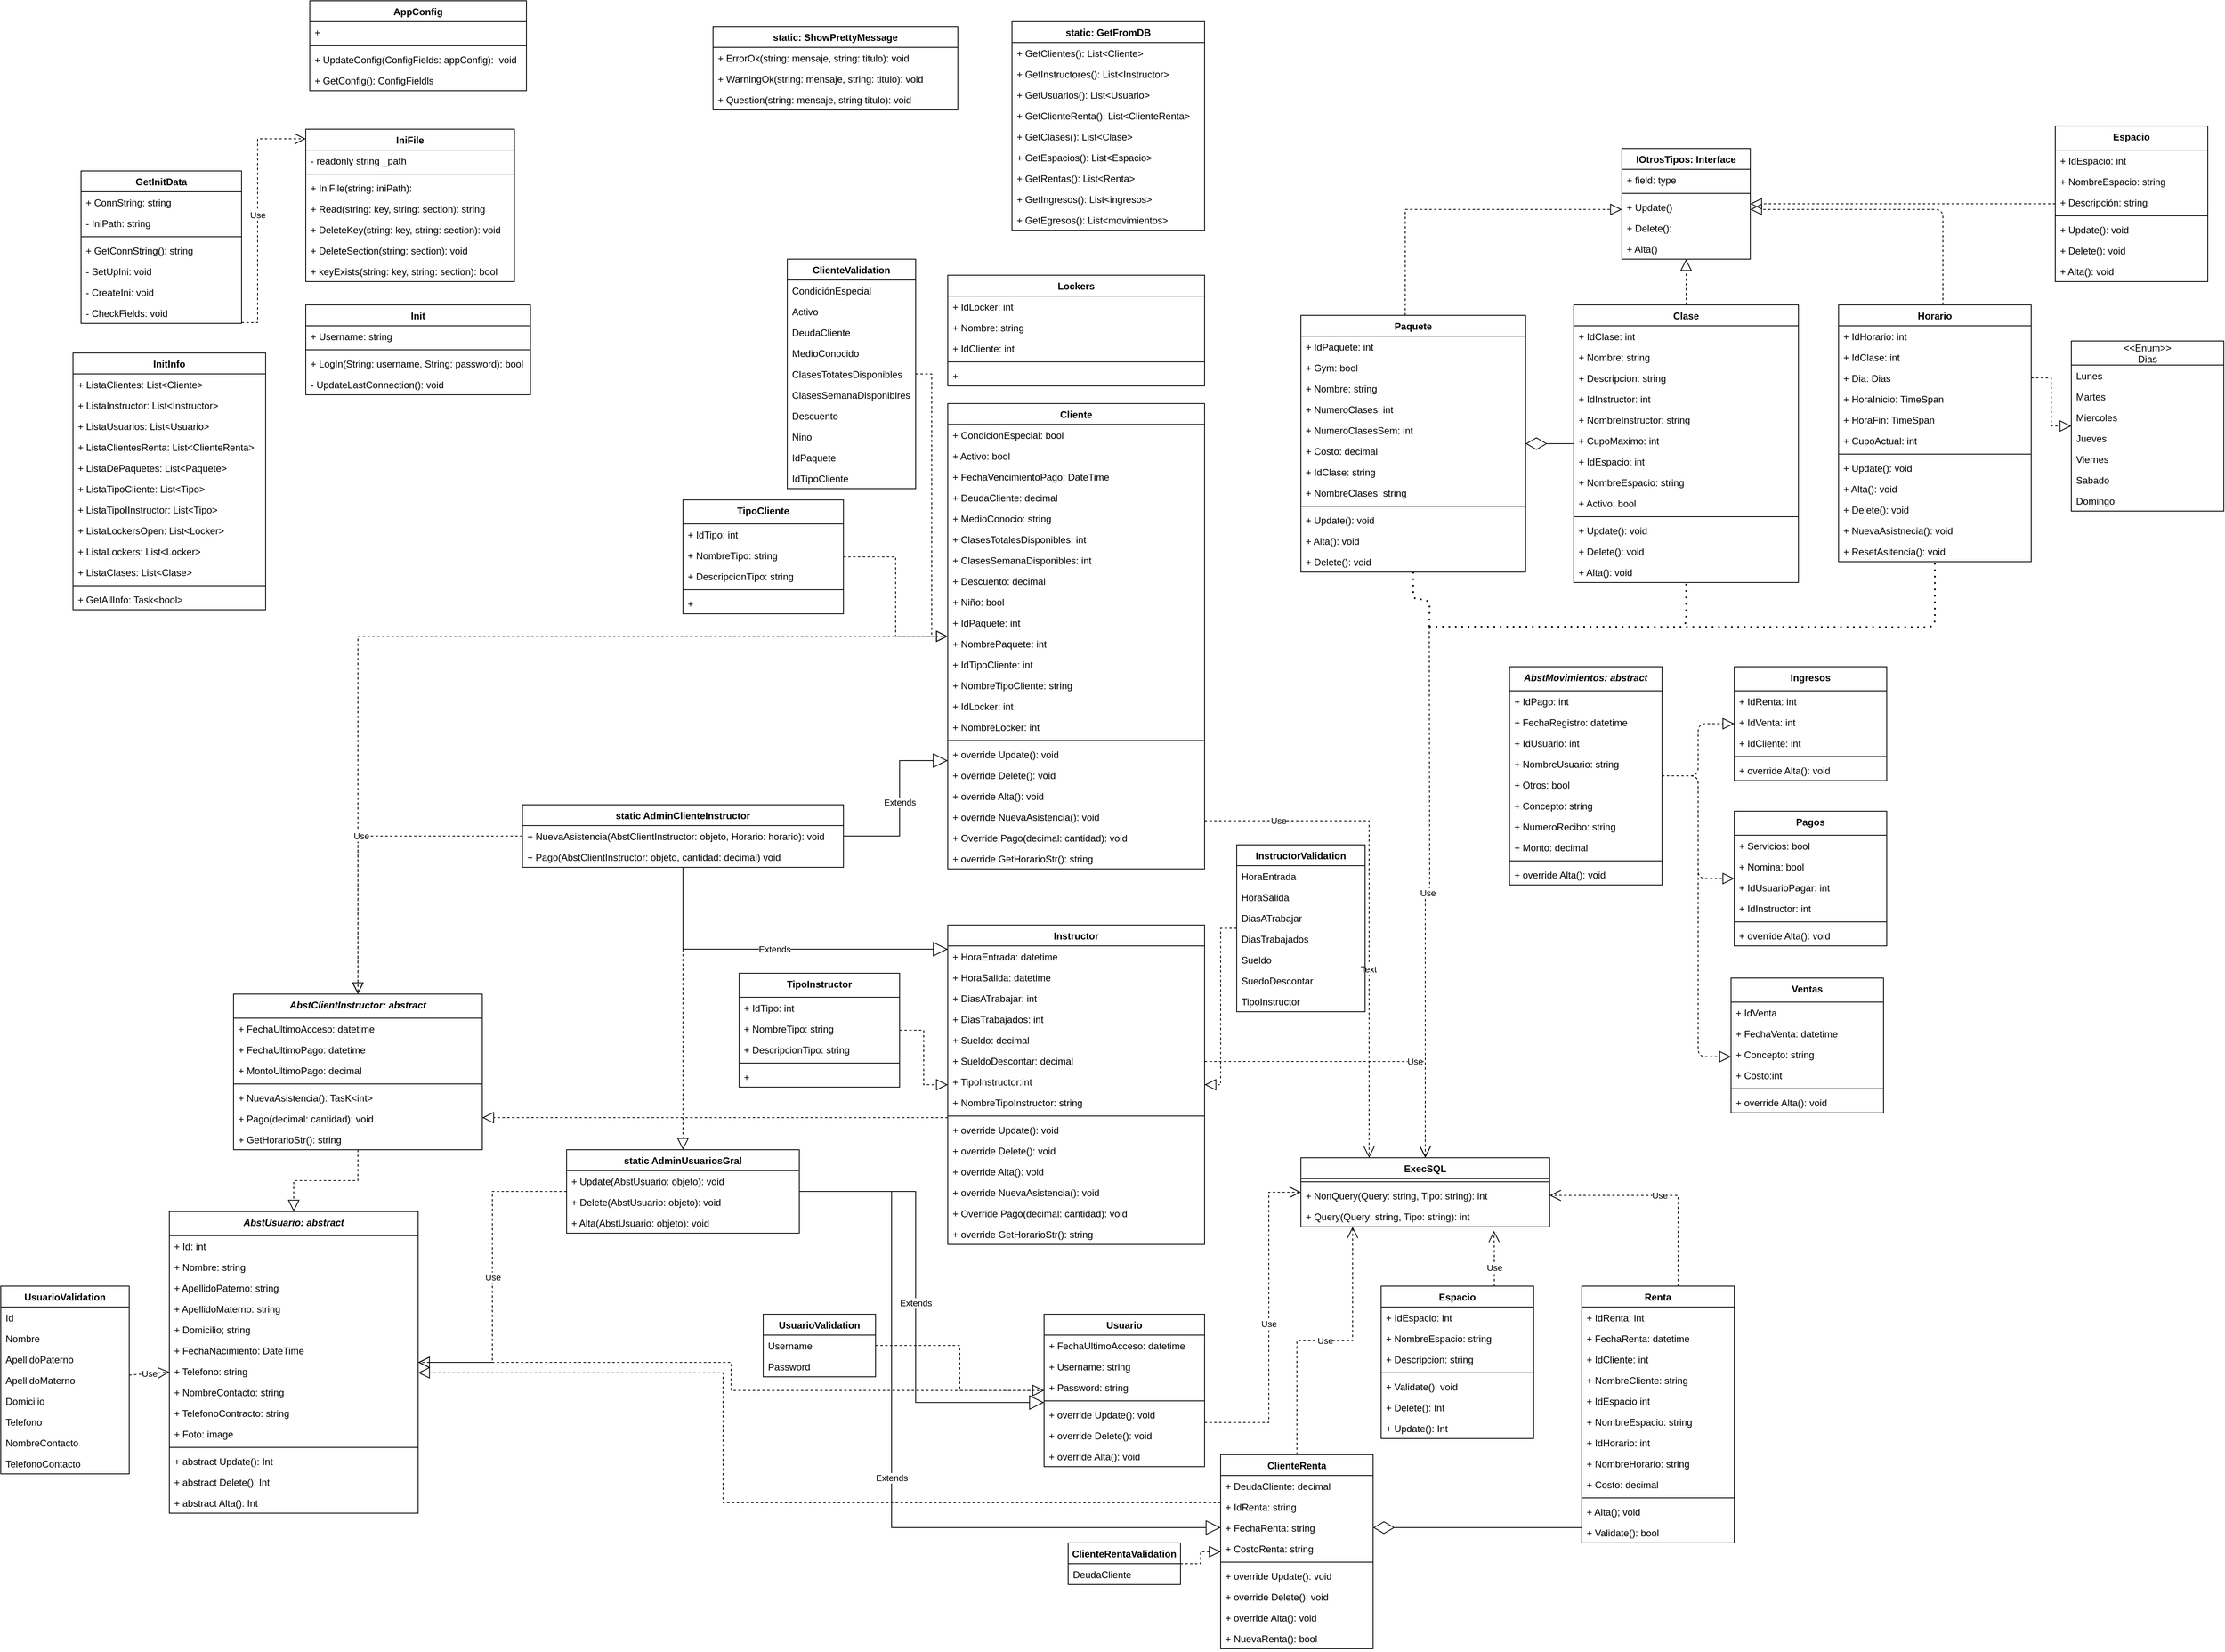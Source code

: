 <mxfile version="15.8.7" type="device"><diagram id="kQoH5dtpGoCFLax4roNe" name="Programa"><mxGraphModel dx="1422" dy="2072" grid="1" gridSize="10" guides="1" tooltips="1" connect="1" arrows="1" fold="1" page="1" pageScale="1" pageWidth="827" pageHeight="1169" math="0" shadow="0"><root><mxCell id="0"/><mxCell id="1" parent="0"/><mxCell id="OYpLQ3D31SUY-RjP1pAd-1" value="AbstUsuario: abstract" style="swimlane;fontStyle=3;align=center;verticalAlign=top;childLayout=stackLayout;horizontal=1;startSize=30;horizontalStack=0;resizeParent=1;resizeParentMax=0;resizeLast=0;collapsible=1;marginBottom=0;" parent="1" vertex="1"><mxGeometry x="610" y="609" width="310" height="376" as="geometry"/></mxCell><mxCell id="OYpLQ3D31SUY-RjP1pAd-2" value="+ Id: int" style="text;strokeColor=none;fillColor=none;align=left;verticalAlign=top;spacingLeft=4;spacingRight=4;overflow=hidden;rotatable=0;points=[[0,0.5],[1,0.5]];portConstraint=eastwest;" parent="OYpLQ3D31SUY-RjP1pAd-1" vertex="1"><mxGeometry y="30" width="310" height="26" as="geometry"/></mxCell><mxCell id="OYpLQ3D31SUY-RjP1pAd-3" value="+ Nombre: string" style="text;strokeColor=none;fillColor=none;align=left;verticalAlign=top;spacingLeft=4;spacingRight=4;overflow=hidden;rotatable=0;points=[[0,0.5],[1,0.5]];portConstraint=eastwest;" parent="OYpLQ3D31SUY-RjP1pAd-1" vertex="1"><mxGeometry y="56" width="310" height="26" as="geometry"/></mxCell><mxCell id="OYpLQ3D31SUY-RjP1pAd-4" value="+ ApellidoPaterno: string" style="text;strokeColor=none;fillColor=none;align=left;verticalAlign=top;spacingLeft=4;spacingRight=4;overflow=hidden;rotatable=0;points=[[0,0.5],[1,0.5]];portConstraint=eastwest;" parent="OYpLQ3D31SUY-RjP1pAd-1" vertex="1"><mxGeometry y="82" width="310" height="26" as="geometry"/></mxCell><mxCell id="OYpLQ3D31SUY-RjP1pAd-5" value="+ ApellidoMaterno: string" style="text;strokeColor=none;fillColor=none;align=left;verticalAlign=top;spacingLeft=4;spacingRight=4;overflow=hidden;rotatable=0;points=[[0,0.5],[1,0.5]];portConstraint=eastwest;" parent="OYpLQ3D31SUY-RjP1pAd-1" vertex="1"><mxGeometry y="108" width="310" height="26" as="geometry"/></mxCell><mxCell id="OYpLQ3D31SUY-RjP1pAd-12" value="+ Domicilio; string" style="text;strokeColor=none;fillColor=none;align=left;verticalAlign=top;spacingLeft=4;spacingRight=4;overflow=hidden;rotatable=0;points=[[0,0.5],[1,0.5]];portConstraint=eastwest;" parent="OYpLQ3D31SUY-RjP1pAd-1" vertex="1"><mxGeometry y="134" width="310" height="26" as="geometry"/></mxCell><mxCell id="OYpLQ3D31SUY-RjP1pAd-6" value="+ FechaNacimiento: DateTime" style="text;strokeColor=none;fillColor=none;align=left;verticalAlign=top;spacingLeft=4;spacingRight=4;overflow=hidden;rotatable=0;points=[[0,0.5],[1,0.5]];portConstraint=eastwest;" parent="OYpLQ3D31SUY-RjP1pAd-1" vertex="1"><mxGeometry y="160" width="310" height="26" as="geometry"/></mxCell><mxCell id="OYpLQ3D31SUY-RjP1pAd-7" value="+ Telefono: string" style="text;strokeColor=none;fillColor=none;align=left;verticalAlign=top;spacingLeft=4;spacingRight=4;overflow=hidden;rotatable=0;points=[[0,0.5],[1,0.5]];portConstraint=eastwest;" parent="OYpLQ3D31SUY-RjP1pAd-1" vertex="1"><mxGeometry y="186" width="310" height="26" as="geometry"/></mxCell><mxCell id="OYpLQ3D31SUY-RjP1pAd-8" value="+ NombreContacto: string" style="text;strokeColor=none;fillColor=none;align=left;verticalAlign=top;spacingLeft=4;spacingRight=4;overflow=hidden;rotatable=0;points=[[0,0.5],[1,0.5]];portConstraint=eastwest;" parent="OYpLQ3D31SUY-RjP1pAd-1" vertex="1"><mxGeometry y="212" width="310" height="26" as="geometry"/></mxCell><mxCell id="OYpLQ3D31SUY-RjP1pAd-9" value="+ TelefonoContracto: string" style="text;strokeColor=none;fillColor=none;align=left;verticalAlign=top;spacingLeft=4;spacingRight=4;overflow=hidden;rotatable=0;points=[[0,0.5],[1,0.5]];portConstraint=eastwest;" parent="OYpLQ3D31SUY-RjP1pAd-1" vertex="1"><mxGeometry y="238" width="310" height="26" as="geometry"/></mxCell><mxCell id="OYpLQ3D31SUY-RjP1pAd-10" value="+ Foto: image" style="text;strokeColor=none;fillColor=none;align=left;verticalAlign=top;spacingLeft=4;spacingRight=4;overflow=hidden;rotatable=0;points=[[0,0.5],[1,0.5]];portConstraint=eastwest;" parent="OYpLQ3D31SUY-RjP1pAd-1" vertex="1"><mxGeometry y="264" width="310" height="26" as="geometry"/></mxCell><mxCell id="OYpLQ3D31SUY-RjP1pAd-13" value="" style="line;strokeWidth=1;fillColor=none;align=left;verticalAlign=middle;spacingTop=-1;spacingLeft=3;spacingRight=3;rotatable=0;labelPosition=right;points=[];portConstraint=eastwest;" parent="OYpLQ3D31SUY-RjP1pAd-1" vertex="1"><mxGeometry y="290" width="310" height="8" as="geometry"/></mxCell><mxCell id="OYpLQ3D31SUY-RjP1pAd-14" value="+ abstract Update(): Int " style="text;strokeColor=none;fillColor=none;align=left;verticalAlign=top;spacingLeft=4;spacingRight=4;overflow=hidden;rotatable=0;points=[[0,0.5],[1,0.5]];portConstraint=eastwest;" parent="OYpLQ3D31SUY-RjP1pAd-1" vertex="1"><mxGeometry y="298" width="310" height="26" as="geometry"/></mxCell><mxCell id="OYpLQ3D31SUY-RjP1pAd-15" value="+ abstract Delete(): Int " style="text;strokeColor=none;fillColor=none;align=left;verticalAlign=top;spacingLeft=4;spacingRight=4;overflow=hidden;rotatable=0;points=[[0,0.5],[1,0.5]];portConstraint=eastwest;" parent="OYpLQ3D31SUY-RjP1pAd-1" vertex="1"><mxGeometry y="324" width="310" height="26" as="geometry"/></mxCell><mxCell id="OYpLQ3D31SUY-RjP1pAd-16" value="+ abstract Alta(): Int " style="text;strokeColor=none;fillColor=none;align=left;verticalAlign=top;spacingLeft=4;spacingRight=4;overflow=hidden;rotatable=0;points=[[0,0.5],[1,0.5]];portConstraint=eastwest;" parent="OYpLQ3D31SUY-RjP1pAd-1" vertex="1"><mxGeometry y="350" width="310" height="26" as="geometry"/></mxCell><mxCell id="OYpLQ3D31SUY-RjP1pAd-17" value="Cliente" style="swimlane;fontStyle=1;align=center;verticalAlign=top;childLayout=stackLayout;horizontal=1;startSize=26;horizontalStack=0;resizeParent=1;resizeParentMax=0;resizeLast=0;collapsible=1;marginBottom=0;" parent="1" vertex="1"><mxGeometry x="1580" y="-398" width="320" height="580" as="geometry"><mxRectangle x="360" y="140" width="70" height="26" as="alternateBounds"/></mxGeometry></mxCell><mxCell id="OYpLQ3D31SUY-RjP1pAd-18" value="+ CondicionEspecial: bool" style="text;strokeColor=none;fillColor=none;align=left;verticalAlign=top;spacingLeft=4;spacingRight=4;overflow=hidden;rotatable=0;points=[[0,0.5],[1,0.5]];portConstraint=eastwest;" parent="OYpLQ3D31SUY-RjP1pAd-17" vertex="1"><mxGeometry y="26" width="320" height="26" as="geometry"/></mxCell><mxCell id="OYpLQ3D31SUY-RjP1pAd-25" value="+ Activo: bool" style="text;strokeColor=none;fillColor=none;align=left;verticalAlign=top;spacingLeft=4;spacingRight=4;overflow=hidden;rotatable=0;points=[[0,0.5],[1,0.5]];portConstraint=eastwest;" parent="OYpLQ3D31SUY-RjP1pAd-17" vertex="1"><mxGeometry y="52" width="320" height="26" as="geometry"/></mxCell><mxCell id="OYpLQ3D31SUY-RjP1pAd-23" value="+ FechaVencimientoPago: DateTime" style="text;strokeColor=none;fillColor=none;align=left;verticalAlign=top;spacingLeft=4;spacingRight=4;overflow=hidden;rotatable=0;points=[[0,0.5],[1,0.5]];portConstraint=eastwest;" parent="OYpLQ3D31SUY-RjP1pAd-17" vertex="1"><mxGeometry y="78" width="320" height="26" as="geometry"/></mxCell><mxCell id="OYpLQ3D31SUY-RjP1pAd-21" value="+ DeudaCliente: decimal" style="text;strokeColor=none;fillColor=none;align=left;verticalAlign=top;spacingLeft=4;spacingRight=4;overflow=hidden;rotatable=0;points=[[0,0.5],[1,0.5]];portConstraint=eastwest;" parent="OYpLQ3D31SUY-RjP1pAd-17" vertex="1"><mxGeometry y="104" width="320" height="26" as="geometry"/></mxCell><mxCell id="OYpLQ3D31SUY-RjP1pAd-26" value="+ MedioConocio: string" style="text;strokeColor=none;fillColor=none;align=left;verticalAlign=top;spacingLeft=4;spacingRight=4;overflow=hidden;rotatable=0;points=[[0,0.5],[1,0.5]];portConstraint=eastwest;" parent="OYpLQ3D31SUY-RjP1pAd-17" vertex="1"><mxGeometry y="130" width="320" height="26" as="geometry"/></mxCell><mxCell id="OYpLQ3D31SUY-RjP1pAd-279" value="+ ClasesTotalesDisponibles: int" style="text;strokeColor=none;fillColor=none;align=left;verticalAlign=top;spacingLeft=4;spacingRight=4;overflow=hidden;rotatable=0;points=[[0,0.5],[1,0.5]];portConstraint=eastwest;" parent="OYpLQ3D31SUY-RjP1pAd-17" vertex="1"><mxGeometry y="156" width="320" height="26" as="geometry"/></mxCell><mxCell id="OYpLQ3D31SUY-RjP1pAd-280" value="+ ClasesSemanaDisponibles: int" style="text;strokeColor=none;fillColor=none;align=left;verticalAlign=top;spacingLeft=4;spacingRight=4;overflow=hidden;rotatable=0;points=[[0,0.5],[1,0.5]];portConstraint=eastwest;" parent="OYpLQ3D31SUY-RjP1pAd-17" vertex="1"><mxGeometry y="182" width="320" height="26" as="geometry"/></mxCell><mxCell id="OYpLQ3D31SUY-RjP1pAd-22" value="+ Descuento: decimal" style="text;strokeColor=none;fillColor=none;align=left;verticalAlign=top;spacingLeft=4;spacingRight=4;overflow=hidden;rotatable=0;points=[[0,0.5],[1,0.5]];portConstraint=eastwest;" parent="OYpLQ3D31SUY-RjP1pAd-17" vertex="1"><mxGeometry y="208" width="320" height="26" as="geometry"/></mxCell><mxCell id="OYpLQ3D31SUY-RjP1pAd-281" value="+ Niño: bool" style="text;strokeColor=none;fillColor=none;align=left;verticalAlign=top;spacingLeft=4;spacingRight=4;overflow=hidden;rotatable=0;points=[[0,0.5],[1,0.5]];portConstraint=eastwest;" parent="OYpLQ3D31SUY-RjP1pAd-17" vertex="1"><mxGeometry y="234" width="320" height="26" as="geometry"/></mxCell><mxCell id="OYpLQ3D31SUY-RjP1pAd-282" value="+ IdPaquete: int" style="text;strokeColor=none;fillColor=none;align=left;verticalAlign=top;spacingLeft=4;spacingRight=4;overflow=hidden;rotatable=0;points=[[0,0.5],[1,0.5]];portConstraint=eastwest;" parent="OYpLQ3D31SUY-RjP1pAd-17" vertex="1"><mxGeometry y="260" width="320" height="26" as="geometry"/></mxCell><mxCell id="OYpLQ3D31SUY-RjP1pAd-283" value="+ NombrePaquete: int" style="text;strokeColor=none;fillColor=none;align=left;verticalAlign=top;spacingLeft=4;spacingRight=4;overflow=hidden;rotatable=0;points=[[0,0.5],[1,0.5]];portConstraint=eastwest;" parent="OYpLQ3D31SUY-RjP1pAd-17" vertex="1"><mxGeometry y="286" width="320" height="26" as="geometry"/></mxCell><mxCell id="OYpLQ3D31SUY-RjP1pAd-19" value="+ IdTipoCliente: int" style="text;strokeColor=none;fillColor=none;align=left;verticalAlign=top;spacingLeft=4;spacingRight=4;overflow=hidden;rotatable=0;points=[[0,0.5],[1,0.5]];portConstraint=eastwest;" parent="OYpLQ3D31SUY-RjP1pAd-17" vertex="1"><mxGeometry y="312" width="320" height="26" as="geometry"/></mxCell><mxCell id="OYpLQ3D31SUY-RjP1pAd-20" value="+ NombreTipoCliente: string" style="text;strokeColor=none;fillColor=none;align=left;verticalAlign=top;spacingLeft=4;spacingRight=4;overflow=hidden;rotatable=0;points=[[0,0.5],[1,0.5]];portConstraint=eastwest;" parent="OYpLQ3D31SUY-RjP1pAd-17" vertex="1"><mxGeometry y="338" width="320" height="26" as="geometry"/></mxCell><mxCell id="OYpLQ3D31SUY-RjP1pAd-27" value="+ IdLocker: int" style="text;strokeColor=none;fillColor=none;align=left;verticalAlign=top;spacingLeft=4;spacingRight=4;overflow=hidden;rotatable=0;points=[[0,0.5],[1,0.5]];portConstraint=eastwest;" parent="OYpLQ3D31SUY-RjP1pAd-17" vertex="1"><mxGeometry y="364" width="320" height="26" as="geometry"/></mxCell><mxCell id="OYpLQ3D31SUY-RjP1pAd-284" value="+ NombreLocker: int" style="text;strokeColor=none;fillColor=none;align=left;verticalAlign=top;spacingLeft=4;spacingRight=4;overflow=hidden;rotatable=0;points=[[0,0.5],[1,0.5]];portConstraint=eastwest;" parent="OYpLQ3D31SUY-RjP1pAd-17" vertex="1"><mxGeometry y="390" width="320" height="26" as="geometry"/></mxCell><mxCell id="OYpLQ3D31SUY-RjP1pAd-28" value="" style="line;strokeWidth=1;fillColor=none;align=left;verticalAlign=middle;spacingTop=-1;spacingLeft=3;spacingRight=3;rotatable=0;labelPosition=right;points=[];portConstraint=eastwest;" parent="OYpLQ3D31SUY-RjP1pAd-17" vertex="1"><mxGeometry y="416" width="320" height="8" as="geometry"/></mxCell><mxCell id="OYpLQ3D31SUY-RjP1pAd-29" value="+ override Update(): void" style="text;strokeColor=none;fillColor=none;align=left;verticalAlign=top;spacingLeft=4;spacingRight=4;overflow=hidden;rotatable=0;points=[[0,0.5],[1,0.5]];portConstraint=eastwest;" parent="OYpLQ3D31SUY-RjP1pAd-17" vertex="1"><mxGeometry y="424" width="320" height="26" as="geometry"/></mxCell><mxCell id="OYpLQ3D31SUY-RjP1pAd-30" value="+ override Delete(): void" style="text;strokeColor=none;fillColor=none;align=left;verticalAlign=top;spacingLeft=4;spacingRight=4;overflow=hidden;rotatable=0;points=[[0,0.5],[1,0.5]];portConstraint=eastwest;" parent="OYpLQ3D31SUY-RjP1pAd-17" vertex="1"><mxGeometry y="450" width="320" height="26" as="geometry"/></mxCell><mxCell id="OYpLQ3D31SUY-RjP1pAd-31" value="+ override Alta(): void" style="text;strokeColor=none;fillColor=none;align=left;verticalAlign=top;spacingLeft=4;spacingRight=4;overflow=hidden;rotatable=0;points=[[0,0.5],[1,0.5]];portConstraint=eastwest;" parent="OYpLQ3D31SUY-RjP1pAd-17" vertex="1"><mxGeometry y="476" width="320" height="26" as="geometry"/></mxCell><mxCell id="OYpLQ3D31SUY-RjP1pAd-33" value="+ override NuevaAsistencia(): void" style="text;strokeColor=none;fillColor=none;align=left;verticalAlign=top;spacingLeft=4;spacingRight=4;overflow=hidden;rotatable=0;points=[[0,0.5],[1,0.5]];portConstraint=eastwest;" parent="OYpLQ3D31SUY-RjP1pAd-17" vertex="1"><mxGeometry y="502" width="320" height="26" as="geometry"/></mxCell><mxCell id="OYpLQ3D31SUY-RjP1pAd-34" value="+ Override Pago(decimal: cantidad): void" style="text;strokeColor=none;fillColor=none;align=left;verticalAlign=top;spacingLeft=4;spacingRight=4;overflow=hidden;rotatable=0;points=[[0,0.5],[1,0.5]];portConstraint=eastwest;" parent="OYpLQ3D31SUY-RjP1pAd-17" vertex="1"><mxGeometry y="528" width="320" height="26" as="geometry"/></mxCell><mxCell id="OYpLQ3D31SUY-RjP1pAd-32" value="+ override GetHorarioStr(): string" style="text;strokeColor=none;fillColor=none;align=left;verticalAlign=top;spacingLeft=4;spacingRight=4;overflow=hidden;rotatable=0;points=[[0,0.5],[1,0.5]];portConstraint=eastwest;" parent="OYpLQ3D31SUY-RjP1pAd-17" vertex="1"><mxGeometry y="554" width="320" height="26" as="geometry"/></mxCell><mxCell id="OYpLQ3D31SUY-RjP1pAd-35" value="Instructor" style="swimlane;fontStyle=1;align=center;verticalAlign=top;childLayout=stackLayout;horizontal=1;startSize=26;horizontalStack=0;resizeParent=1;resizeParentMax=0;resizeLast=0;collapsible=1;marginBottom=0;" parent="1" vertex="1"><mxGeometry x="1580" y="252" width="320" height="398" as="geometry"><mxRectangle x="360" y="298" width="90" height="26" as="alternateBounds"/></mxGeometry></mxCell><mxCell id="OYpLQ3D31SUY-RjP1pAd-38" value="+ HoraEntrada: datetime" style="text;strokeColor=none;fillColor=none;align=left;verticalAlign=top;spacingLeft=4;spacingRight=4;overflow=hidden;rotatable=0;points=[[0,0.5],[1,0.5]];portConstraint=eastwest;" parent="OYpLQ3D31SUY-RjP1pAd-35" vertex="1"><mxGeometry y="26" width="320" height="26" as="geometry"/></mxCell><mxCell id="OYpLQ3D31SUY-RjP1pAd-273" value="+ HoraSalida: datetime" style="text;strokeColor=none;fillColor=none;align=left;verticalAlign=top;spacingLeft=4;spacingRight=4;overflow=hidden;rotatable=0;points=[[0,0.5],[1,0.5]];portConstraint=eastwest;" parent="OYpLQ3D31SUY-RjP1pAd-35" vertex="1"><mxGeometry y="52" width="320" height="26" as="geometry"/></mxCell><mxCell id="OYpLQ3D31SUY-RjP1pAd-274" value="+ DiasATrabajar: int" style="text;strokeColor=none;fillColor=none;align=left;verticalAlign=top;spacingLeft=4;spacingRight=4;overflow=hidden;rotatable=0;points=[[0,0.5],[1,0.5]];portConstraint=eastwest;" parent="OYpLQ3D31SUY-RjP1pAd-35" vertex="1"><mxGeometry y="78" width="320" height="26" as="geometry"/></mxCell><mxCell id="OYpLQ3D31SUY-RjP1pAd-275" value="+ DiasTrabajados: int" style="text;strokeColor=none;fillColor=none;align=left;verticalAlign=top;spacingLeft=4;spacingRight=4;overflow=hidden;rotatable=0;points=[[0,0.5],[1,0.5]];portConstraint=eastwest;" parent="OYpLQ3D31SUY-RjP1pAd-35" vertex="1"><mxGeometry y="104" width="320" height="26" as="geometry"/></mxCell><mxCell id="OYpLQ3D31SUY-RjP1pAd-276" value="+ Sueldo: decimal" style="text;strokeColor=none;fillColor=none;align=left;verticalAlign=top;spacingLeft=4;spacingRight=4;overflow=hidden;rotatable=0;points=[[0,0.5],[1,0.5]];portConstraint=eastwest;" parent="OYpLQ3D31SUY-RjP1pAd-35" vertex="1"><mxGeometry y="130" width="320" height="26" as="geometry"/></mxCell><mxCell id="OYpLQ3D31SUY-RjP1pAd-39" value="+ SueldoDescontar: decimal" style="text;strokeColor=none;fillColor=none;align=left;verticalAlign=top;spacingLeft=4;spacingRight=4;overflow=hidden;rotatable=0;points=[[0,0.5],[1,0.5]];portConstraint=eastwest;" parent="OYpLQ3D31SUY-RjP1pAd-35" vertex="1"><mxGeometry y="156" width="320" height="26" as="geometry"/></mxCell><mxCell id="OYpLQ3D31SUY-RjP1pAd-36" value="+ TipoInstructor:int" style="text;strokeColor=none;fillColor=none;align=left;verticalAlign=top;spacingLeft=4;spacingRight=4;overflow=hidden;rotatable=0;points=[[0,0.5],[1,0.5]];portConstraint=eastwest;" parent="OYpLQ3D31SUY-RjP1pAd-35" vertex="1"><mxGeometry y="182" width="320" height="26" as="geometry"/></mxCell><mxCell id="OYpLQ3D31SUY-RjP1pAd-37" value="+ NombreTipoInstructor: string" style="text;strokeColor=none;fillColor=none;align=left;verticalAlign=top;spacingLeft=4;spacingRight=4;overflow=hidden;rotatable=0;points=[[0,0.5],[1,0.5]];portConstraint=eastwest;" parent="OYpLQ3D31SUY-RjP1pAd-35" vertex="1"><mxGeometry y="208" width="320" height="26" as="geometry"/></mxCell><mxCell id="OYpLQ3D31SUY-RjP1pAd-40" value="" style="line;strokeWidth=1;fillColor=none;align=left;verticalAlign=middle;spacingTop=-1;spacingLeft=3;spacingRight=3;rotatable=0;labelPosition=right;points=[];portConstraint=eastwest;" parent="OYpLQ3D31SUY-RjP1pAd-35" vertex="1"><mxGeometry y="234" width="320" height="8" as="geometry"/></mxCell><mxCell id="OYpLQ3D31SUY-RjP1pAd-41" value="+ override Update(): void" style="text;strokeColor=none;fillColor=none;align=left;verticalAlign=top;spacingLeft=4;spacingRight=4;overflow=hidden;rotatable=0;points=[[0,0.5],[1,0.5]];portConstraint=eastwest;" parent="OYpLQ3D31SUY-RjP1pAd-35" vertex="1"><mxGeometry y="242" width="320" height="26" as="geometry"/></mxCell><mxCell id="OYpLQ3D31SUY-RjP1pAd-42" value="+ override Delete(): void" style="text;strokeColor=none;fillColor=none;align=left;verticalAlign=top;spacingLeft=4;spacingRight=4;overflow=hidden;rotatable=0;points=[[0,0.5],[1,0.5]];portConstraint=eastwest;" parent="OYpLQ3D31SUY-RjP1pAd-35" vertex="1"><mxGeometry y="268" width="320" height="26" as="geometry"/></mxCell><mxCell id="OYpLQ3D31SUY-RjP1pAd-43" value="+ override Alta(): void" style="text;strokeColor=none;fillColor=none;align=left;verticalAlign=top;spacingLeft=4;spacingRight=4;overflow=hidden;rotatable=0;points=[[0,0.5],[1,0.5]];portConstraint=eastwest;" parent="OYpLQ3D31SUY-RjP1pAd-35" vertex="1"><mxGeometry y="294" width="320" height="26" as="geometry"/></mxCell><mxCell id="OYpLQ3D31SUY-RjP1pAd-46" value="+ override NuevaAsistencia(): void" style="text;strokeColor=none;fillColor=none;align=left;verticalAlign=top;spacingLeft=4;spacingRight=4;overflow=hidden;rotatable=0;points=[[0,0.5],[1,0.5]];portConstraint=eastwest;" parent="OYpLQ3D31SUY-RjP1pAd-35" vertex="1"><mxGeometry y="320" width="320" height="26" as="geometry"/></mxCell><mxCell id="OYpLQ3D31SUY-RjP1pAd-47" value="+ Override Pago(decimal: cantidad): void" style="text;strokeColor=none;fillColor=none;align=left;verticalAlign=top;spacingLeft=4;spacingRight=4;overflow=hidden;rotatable=0;points=[[0,0.5],[1,0.5]];portConstraint=eastwest;" parent="OYpLQ3D31SUY-RjP1pAd-35" vertex="1"><mxGeometry y="346" width="320" height="26" as="geometry"/></mxCell><mxCell id="OYpLQ3D31SUY-RjP1pAd-287" value="+ override GetHorarioStr(): string" style="text;strokeColor=none;fillColor=none;align=left;verticalAlign=top;spacingLeft=4;spacingRight=4;overflow=hidden;rotatable=0;points=[[0,0.5],[1,0.5]];portConstraint=eastwest;" parent="OYpLQ3D31SUY-RjP1pAd-35" vertex="1"><mxGeometry y="372" width="320" height="26" as="geometry"/></mxCell><mxCell id="OYpLQ3D31SUY-RjP1pAd-59" value="TipoCliente" style="swimlane;fontStyle=1;align=center;verticalAlign=top;childLayout=stackLayout;horizontal=1;startSize=30;horizontalStack=0;resizeParent=1;resizeParentMax=0;resizeLast=0;collapsible=1;marginBottom=0;" parent="1" vertex="1"><mxGeometry x="1250" y="-278" width="200" height="142" as="geometry"/></mxCell><mxCell id="OYpLQ3D31SUY-RjP1pAd-60" value="+ IdTipo: int" style="text;strokeColor=none;fillColor=none;align=left;verticalAlign=top;spacingLeft=4;spacingRight=4;overflow=hidden;rotatable=0;points=[[0,0.5],[1,0.5]];portConstraint=eastwest;" parent="OYpLQ3D31SUY-RjP1pAd-59" vertex="1"><mxGeometry y="30" width="200" height="26" as="geometry"/></mxCell><mxCell id="OYpLQ3D31SUY-RjP1pAd-61" value="+ NombreTipo: string" style="text;strokeColor=none;fillColor=none;align=left;verticalAlign=top;spacingLeft=4;spacingRight=4;overflow=hidden;rotatable=0;points=[[0,0.5],[1,0.5]];portConstraint=eastwest;" parent="OYpLQ3D31SUY-RjP1pAd-59" vertex="1"><mxGeometry y="56" width="200" height="26" as="geometry"/></mxCell><mxCell id="OYpLQ3D31SUY-RjP1pAd-62" value="+ DescripcionTipo: string" style="text;strokeColor=none;fillColor=none;align=left;verticalAlign=top;spacingLeft=4;spacingRight=4;overflow=hidden;rotatable=0;points=[[0,0.5],[1,0.5]];portConstraint=eastwest;" parent="OYpLQ3D31SUY-RjP1pAd-59" vertex="1"><mxGeometry y="82" width="200" height="26" as="geometry"/></mxCell><mxCell id="OYpLQ3D31SUY-RjP1pAd-63" value="" style="line;strokeWidth=1;fillColor=none;align=left;verticalAlign=middle;spacingTop=-1;spacingLeft=3;spacingRight=3;rotatable=0;labelPosition=right;points=[];portConstraint=eastwest;" parent="OYpLQ3D31SUY-RjP1pAd-59" vertex="1"><mxGeometry y="108" width="200" height="8" as="geometry"/></mxCell><mxCell id="OYpLQ3D31SUY-RjP1pAd-64" value="+ " style="text;strokeColor=none;fillColor=none;align=left;verticalAlign=top;spacingLeft=4;spacingRight=4;overflow=hidden;rotatable=0;points=[[0,0.5],[1,0.5]];portConstraint=eastwest;" parent="OYpLQ3D31SUY-RjP1pAd-59" vertex="1"><mxGeometry y="116" width="200" height="26" as="geometry"/></mxCell><mxCell id="OYpLQ3D31SUY-RjP1pAd-65" value="Horario" style="swimlane;fontStyle=1;align=center;verticalAlign=top;childLayout=stackLayout;horizontal=1;startSize=26;horizontalStack=0;resizeParent=1;resizeParentMax=0;resizeLast=0;collapsible=1;marginBottom=0;" parent="1" vertex="1"><mxGeometry x="2690" y="-521" width="240" height="320" as="geometry"/></mxCell><mxCell id="OYpLQ3D31SUY-RjP1pAd-66" value="+ IdHorario: int" style="text;strokeColor=none;fillColor=none;align=left;verticalAlign=top;spacingLeft=4;spacingRight=4;overflow=hidden;rotatable=0;points=[[0,0.5],[1,0.5]];portConstraint=eastwest;" parent="OYpLQ3D31SUY-RjP1pAd-65" vertex="1"><mxGeometry y="26" width="240" height="26" as="geometry"/></mxCell><mxCell id="OYpLQ3D31SUY-RjP1pAd-67" value="+ IdClase: int" style="text;strokeColor=none;fillColor=none;align=left;verticalAlign=top;spacingLeft=4;spacingRight=4;overflow=hidden;rotatable=0;points=[[0,0.5],[1,0.5]];portConstraint=eastwest;" parent="OYpLQ3D31SUY-RjP1pAd-65" vertex="1"><mxGeometry y="52" width="240" height="26" as="geometry"/></mxCell><mxCell id="OYpLQ3D31SUY-RjP1pAd-68" value="+ Dia: Dias" style="text;strokeColor=none;fillColor=none;align=left;verticalAlign=top;spacingLeft=4;spacingRight=4;overflow=hidden;rotatable=0;points=[[0,0.5],[1,0.5]];portConstraint=eastwest;" parent="OYpLQ3D31SUY-RjP1pAd-65" vertex="1"><mxGeometry y="78" width="240" height="26" as="geometry"/></mxCell><mxCell id="OYpLQ3D31SUY-RjP1pAd-69" value="+ HoraInicio: TimeSpan" style="text;strokeColor=none;fillColor=none;align=left;verticalAlign=top;spacingLeft=4;spacingRight=4;overflow=hidden;rotatable=0;points=[[0,0.5],[1,0.5]];portConstraint=eastwest;" parent="OYpLQ3D31SUY-RjP1pAd-65" vertex="1"><mxGeometry y="104" width="240" height="26" as="geometry"/></mxCell><mxCell id="OYpLQ3D31SUY-RjP1pAd-70" value="+ HoraFin: TimeSpan" style="text;strokeColor=none;fillColor=none;align=left;verticalAlign=top;spacingLeft=4;spacingRight=4;overflow=hidden;rotatable=0;points=[[0,0.5],[1,0.5]];portConstraint=eastwest;" parent="OYpLQ3D31SUY-RjP1pAd-65" vertex="1"><mxGeometry y="130" width="240" height="26" as="geometry"/></mxCell><mxCell id="OYpLQ3D31SUY-RjP1pAd-71" value="+ CupoActual: int" style="text;strokeColor=none;fillColor=none;align=left;verticalAlign=top;spacingLeft=4;spacingRight=4;overflow=hidden;rotatable=0;points=[[0,0.5],[1,0.5]];portConstraint=eastwest;" parent="OYpLQ3D31SUY-RjP1pAd-65" vertex="1"><mxGeometry y="156" width="240" height="26" as="geometry"/></mxCell><mxCell id="OYpLQ3D31SUY-RjP1pAd-72" value="" style="line;strokeWidth=1;fillColor=none;align=left;verticalAlign=middle;spacingTop=-1;spacingLeft=3;spacingRight=3;rotatable=0;labelPosition=right;points=[];portConstraint=eastwest;" parent="OYpLQ3D31SUY-RjP1pAd-65" vertex="1"><mxGeometry y="182" width="240" height="8" as="geometry"/></mxCell><mxCell id="152" value="+ Update(): void" style="text;strokeColor=none;fillColor=none;align=left;verticalAlign=top;spacingLeft=4;spacingRight=4;overflow=hidden;rotatable=0;points=[[0,0.5],[1,0.5]];portConstraint=eastwest;" parent="OYpLQ3D31SUY-RjP1pAd-65" vertex="1"><mxGeometry y="190" width="240" height="26" as="geometry"/></mxCell><mxCell id="154" value="+ Alta(): void" style="text;strokeColor=none;fillColor=none;align=left;verticalAlign=top;spacingLeft=4;spacingRight=4;overflow=hidden;rotatable=0;points=[[0,0.5],[1,0.5]];portConstraint=eastwest;" parent="OYpLQ3D31SUY-RjP1pAd-65" vertex="1"><mxGeometry y="216" width="240" height="26" as="geometry"/></mxCell><mxCell id="153" value="+ Delete(): void" style="text;strokeColor=none;fillColor=none;align=left;verticalAlign=top;spacingLeft=4;spacingRight=4;overflow=hidden;rotatable=0;points=[[0,0.5],[1,0.5]];portConstraint=eastwest;" parent="OYpLQ3D31SUY-RjP1pAd-65" vertex="1"><mxGeometry y="242" width="240" height="26" as="geometry"/></mxCell><mxCell id="OYpLQ3D31SUY-RjP1pAd-73" value="+ NuevaAsistnecia(): void" style="text;strokeColor=none;fillColor=none;align=left;verticalAlign=top;spacingLeft=4;spacingRight=4;overflow=hidden;rotatable=0;points=[[0,0.5],[1,0.5]];portConstraint=eastwest;" parent="OYpLQ3D31SUY-RjP1pAd-65" vertex="1"><mxGeometry y="268" width="240" height="26" as="geometry"/></mxCell><mxCell id="OYpLQ3D31SUY-RjP1pAd-74" value="+ ResetAsitencia(): void" style="text;strokeColor=none;fillColor=none;align=left;verticalAlign=top;spacingLeft=4;spacingRight=4;overflow=hidden;rotatable=0;points=[[0,0.5],[1,0.5]];portConstraint=eastwest;" parent="OYpLQ3D31SUY-RjP1pAd-65" vertex="1"><mxGeometry y="294" width="240" height="26" as="geometry"/></mxCell><mxCell id="OYpLQ3D31SUY-RjP1pAd-75" value="&lt;&lt;Enum&gt;&gt;&#10;Dias" style="swimlane;fontStyle=0;childLayout=stackLayout;horizontal=1;startSize=30;horizontalStack=0;resizeParent=1;resizeParentMax=0;resizeLast=0;collapsible=1;marginBottom=0;" parent="1" vertex="1"><mxGeometry x="2980" y="-476" width="190" height="212" as="geometry"/></mxCell><mxCell id="OYpLQ3D31SUY-RjP1pAd-76" value="Lunes" style="text;strokeColor=none;fillColor=none;align=left;verticalAlign=top;spacingLeft=4;spacingRight=4;overflow=hidden;rotatable=0;points=[[0,0.5],[1,0.5]];portConstraint=eastwest;" parent="OYpLQ3D31SUY-RjP1pAd-75" vertex="1"><mxGeometry y="30" width="190" height="26" as="geometry"/></mxCell><mxCell id="OYpLQ3D31SUY-RjP1pAd-77" value="Martes" style="text;strokeColor=none;fillColor=none;align=left;verticalAlign=top;spacingLeft=4;spacingRight=4;overflow=hidden;rotatable=0;points=[[0,0.5],[1,0.5]];portConstraint=eastwest;" parent="OYpLQ3D31SUY-RjP1pAd-75" vertex="1"><mxGeometry y="56" width="190" height="26" as="geometry"/></mxCell><mxCell id="OYpLQ3D31SUY-RjP1pAd-78" value="Miercoles" style="text;strokeColor=none;fillColor=none;align=left;verticalAlign=top;spacingLeft=4;spacingRight=4;overflow=hidden;rotatable=0;points=[[0,0.5],[1,0.5]];portConstraint=eastwest;" parent="OYpLQ3D31SUY-RjP1pAd-75" vertex="1"><mxGeometry y="82" width="190" height="26" as="geometry"/></mxCell><mxCell id="OYpLQ3D31SUY-RjP1pAd-79" value="Jueves" style="text;strokeColor=none;fillColor=none;align=left;verticalAlign=top;spacingLeft=4;spacingRight=4;overflow=hidden;rotatable=0;points=[[0,0.5],[1,0.5]];portConstraint=eastwest;" parent="OYpLQ3D31SUY-RjP1pAd-75" vertex="1"><mxGeometry y="108" width="190" height="26" as="geometry"/></mxCell><mxCell id="OYpLQ3D31SUY-RjP1pAd-80" value="Viernes" style="text;strokeColor=none;fillColor=none;align=left;verticalAlign=top;spacingLeft=4;spacingRight=4;overflow=hidden;rotatable=0;points=[[0,0.5],[1,0.5]];portConstraint=eastwest;" parent="OYpLQ3D31SUY-RjP1pAd-75" vertex="1"><mxGeometry y="134" width="190" height="26" as="geometry"/></mxCell><mxCell id="OYpLQ3D31SUY-RjP1pAd-81" value="Sabado" style="text;strokeColor=none;fillColor=none;align=left;verticalAlign=top;spacingLeft=4;spacingRight=4;overflow=hidden;rotatable=0;points=[[0,0.5],[1,0.5]];portConstraint=eastwest;" parent="OYpLQ3D31SUY-RjP1pAd-75" vertex="1"><mxGeometry y="160" width="190" height="26" as="geometry"/></mxCell><mxCell id="OYpLQ3D31SUY-RjP1pAd-82" value="Domingo" style="text;strokeColor=none;fillColor=none;align=left;verticalAlign=top;spacingLeft=4;spacingRight=4;overflow=hidden;rotatable=0;points=[[0,0.5],[1,0.5]];portConstraint=eastwest;" parent="OYpLQ3D31SUY-RjP1pAd-75" vertex="1"><mxGeometry y="186" width="190" height="26" as="geometry"/></mxCell><mxCell id="OYpLQ3D31SUY-RjP1pAd-83" value="Clase" style="swimlane;fontStyle=1;align=center;verticalAlign=top;childLayout=stackLayout;horizontal=1;startSize=26;horizontalStack=0;resizeParent=1;resizeParentMax=0;resizeLast=0;collapsible=1;marginBottom=0;" parent="1" vertex="1"><mxGeometry x="2360" y="-521" width="280" height="346" as="geometry"><mxRectangle x="2320" y="40" width="60" height="26" as="alternateBounds"/></mxGeometry></mxCell><mxCell id="OYpLQ3D31SUY-RjP1pAd-84" value="+ IdClase: int" style="text;strokeColor=none;fillColor=none;align=left;verticalAlign=top;spacingLeft=4;spacingRight=4;overflow=hidden;rotatable=0;points=[[0,0.5],[1,0.5]];portConstraint=eastwest;" parent="OYpLQ3D31SUY-RjP1pAd-83" vertex="1"><mxGeometry y="26" width="280" height="26" as="geometry"/></mxCell><mxCell id="OYpLQ3D31SUY-RjP1pAd-85" value="+ Nombre: string" style="text;strokeColor=none;fillColor=none;align=left;verticalAlign=top;spacingLeft=4;spacingRight=4;overflow=hidden;rotatable=0;points=[[0,0.5],[1,0.5]];portConstraint=eastwest;" parent="OYpLQ3D31SUY-RjP1pAd-83" vertex="1"><mxGeometry y="52" width="280" height="26" as="geometry"/></mxCell><mxCell id="OYpLQ3D31SUY-RjP1pAd-86" value="+ Descripcion: string" style="text;strokeColor=none;fillColor=none;align=left;verticalAlign=top;spacingLeft=4;spacingRight=4;overflow=hidden;rotatable=0;points=[[0,0.5],[1,0.5]];portConstraint=eastwest;" parent="OYpLQ3D31SUY-RjP1pAd-83" vertex="1"><mxGeometry y="78" width="280" height="26" as="geometry"/></mxCell><mxCell id="OYpLQ3D31SUY-RjP1pAd-87" value="+ IdInstructor: int" style="text;strokeColor=none;fillColor=none;align=left;verticalAlign=top;spacingLeft=4;spacingRight=4;overflow=hidden;rotatable=0;points=[[0,0.5],[1,0.5]];portConstraint=eastwest;" parent="OYpLQ3D31SUY-RjP1pAd-83" vertex="1"><mxGeometry y="104" width="280" height="26" as="geometry"/></mxCell><mxCell id="OYpLQ3D31SUY-RjP1pAd-88" value="+ NombreInstructor: string" style="text;strokeColor=none;fillColor=none;align=left;verticalAlign=top;spacingLeft=4;spacingRight=4;overflow=hidden;rotatable=0;points=[[0,0.5],[1,0.5]];portConstraint=eastwest;" parent="OYpLQ3D31SUY-RjP1pAd-83" vertex="1"><mxGeometry y="130" width="280" height="26" as="geometry"/></mxCell><mxCell id="OYpLQ3D31SUY-RjP1pAd-89" value="+ CupoMaximo: int" style="text;strokeColor=none;fillColor=none;align=left;verticalAlign=top;spacingLeft=4;spacingRight=4;overflow=hidden;rotatable=0;points=[[0,0.5],[1,0.5]];portConstraint=eastwest;" parent="OYpLQ3D31SUY-RjP1pAd-83" vertex="1"><mxGeometry y="156" width="280" height="26" as="geometry"/></mxCell><mxCell id="OYpLQ3D31SUY-RjP1pAd-90" value="+ IdEspacio: int" style="text;strokeColor=none;fillColor=none;align=left;verticalAlign=top;spacingLeft=4;spacingRight=4;overflow=hidden;rotatable=0;points=[[0,0.5],[1,0.5]];portConstraint=eastwest;" parent="OYpLQ3D31SUY-RjP1pAd-83" vertex="1"><mxGeometry y="182" width="280" height="26" as="geometry"/></mxCell><mxCell id="OYpLQ3D31SUY-RjP1pAd-91" value="+ NombreEspacio: string" style="text;strokeColor=none;fillColor=none;align=left;verticalAlign=top;spacingLeft=4;spacingRight=4;overflow=hidden;rotatable=0;points=[[0,0.5],[1,0.5]];portConstraint=eastwest;" parent="OYpLQ3D31SUY-RjP1pAd-83" vertex="1"><mxGeometry y="208" width="280" height="26" as="geometry"/></mxCell><mxCell id="OYpLQ3D31SUY-RjP1pAd-92" value="+ Activo: bool" style="text;strokeColor=none;fillColor=none;align=left;verticalAlign=top;spacingLeft=4;spacingRight=4;overflow=hidden;rotatable=0;points=[[0,0.5],[1,0.5]];portConstraint=eastwest;" parent="OYpLQ3D31SUY-RjP1pAd-83" vertex="1"><mxGeometry y="234" width="280" height="26" as="geometry"/></mxCell><mxCell id="OYpLQ3D31SUY-RjP1pAd-93" value="" style="line;strokeWidth=1;fillColor=none;align=left;verticalAlign=middle;spacingTop=-1;spacingLeft=3;spacingRight=3;rotatable=0;labelPosition=right;points=[];portConstraint=eastwest;" parent="OYpLQ3D31SUY-RjP1pAd-83" vertex="1"><mxGeometry y="260" width="280" height="8" as="geometry"/></mxCell><mxCell id="OYpLQ3D31SUY-RjP1pAd-94" value="+ Update(): void" style="text;strokeColor=none;fillColor=none;align=left;verticalAlign=top;spacingLeft=4;spacingRight=4;overflow=hidden;rotatable=0;points=[[0,0.5],[1,0.5]];portConstraint=eastwest;" parent="OYpLQ3D31SUY-RjP1pAd-83" vertex="1"><mxGeometry y="268" width="280" height="26" as="geometry"/></mxCell><mxCell id="OYpLQ3D31SUY-RjP1pAd-95" value="+ Delete(): void" style="text;strokeColor=none;fillColor=none;align=left;verticalAlign=top;spacingLeft=4;spacingRight=4;overflow=hidden;rotatable=0;points=[[0,0.5],[1,0.5]];portConstraint=eastwest;" parent="OYpLQ3D31SUY-RjP1pAd-83" vertex="1"><mxGeometry y="294" width="280" height="26" as="geometry"/></mxCell><mxCell id="OYpLQ3D31SUY-RjP1pAd-96" value="+ Alta(): void" style="text;strokeColor=none;fillColor=none;align=left;verticalAlign=top;spacingLeft=4;spacingRight=4;overflow=hidden;rotatable=0;points=[[0,0.5],[1,0.5]];portConstraint=eastwest;" parent="OYpLQ3D31SUY-RjP1pAd-83" vertex="1"><mxGeometry y="320" width="280" height="26" as="geometry"/></mxCell><mxCell id="OYpLQ3D31SUY-RjP1pAd-98" value="Espacio" style="swimlane;fontStyle=1;align=center;verticalAlign=top;childLayout=stackLayout;horizontal=1;startSize=26;horizontalStack=0;resizeParent=1;resizeParentMax=0;resizeLast=0;collapsible=1;marginBottom=0;" parent="1" vertex="1"><mxGeometry x="2120" y="702" width="190" height="190" as="geometry"/></mxCell><mxCell id="OYpLQ3D31SUY-RjP1pAd-99" value="+ IdEspacio: int" style="text;strokeColor=none;fillColor=none;align=left;verticalAlign=top;spacingLeft=4;spacingRight=4;overflow=hidden;rotatable=0;points=[[0,0.5],[1,0.5]];portConstraint=eastwest;" parent="OYpLQ3D31SUY-RjP1pAd-98" vertex="1"><mxGeometry y="26" width="190" height="26" as="geometry"/></mxCell><mxCell id="OYpLQ3D31SUY-RjP1pAd-100" value="+ NombreEspacio: string" style="text;strokeColor=none;fillColor=none;align=left;verticalAlign=top;spacingLeft=4;spacingRight=4;overflow=hidden;rotatable=0;points=[[0,0.5],[1,0.5]];portConstraint=eastwest;" parent="OYpLQ3D31SUY-RjP1pAd-98" vertex="1"><mxGeometry y="52" width="190" height="26" as="geometry"/></mxCell><mxCell id="OYpLQ3D31SUY-RjP1pAd-101" value="+ Descripcion: string" style="text;strokeColor=none;fillColor=none;align=left;verticalAlign=top;spacingLeft=4;spacingRight=4;overflow=hidden;rotatable=0;points=[[0,0.5],[1,0.5]];portConstraint=eastwest;" parent="OYpLQ3D31SUY-RjP1pAd-98" vertex="1"><mxGeometry y="78" width="190" height="26" as="geometry"/></mxCell><mxCell id="OYpLQ3D31SUY-RjP1pAd-102" value="" style="line;strokeWidth=1;fillColor=none;align=left;verticalAlign=middle;spacingTop=-1;spacingLeft=3;spacingRight=3;rotatable=0;labelPosition=right;points=[];portConstraint=eastwest;" parent="OYpLQ3D31SUY-RjP1pAd-98" vertex="1"><mxGeometry y="104" width="190" height="8" as="geometry"/></mxCell><mxCell id="OYpLQ3D31SUY-RjP1pAd-103" value="+ Validate(): void" style="text;strokeColor=none;fillColor=none;align=left;verticalAlign=top;spacingLeft=4;spacingRight=4;overflow=hidden;rotatable=0;points=[[0,0.5],[1,0.5]];portConstraint=eastwest;" parent="OYpLQ3D31SUY-RjP1pAd-98" vertex="1"><mxGeometry y="112" width="190" height="26" as="geometry"/></mxCell><mxCell id="OYpLQ3D31SUY-RjP1pAd-104" value="+ Delete(): Int " style="text;strokeColor=none;fillColor=none;align=left;verticalAlign=top;spacingLeft=4;spacingRight=4;overflow=hidden;rotatable=0;points=[[0,0.5],[1,0.5]];portConstraint=eastwest;" parent="OYpLQ3D31SUY-RjP1pAd-98" vertex="1"><mxGeometry y="138" width="190" height="26" as="geometry"/></mxCell><mxCell id="OYpLQ3D31SUY-RjP1pAd-105" value="+ Update(): Int " style="text;strokeColor=none;fillColor=none;align=left;verticalAlign=top;spacingLeft=4;spacingRight=4;overflow=hidden;rotatable=0;points=[[0,0.5],[1,0.5]];portConstraint=eastwest;" parent="OYpLQ3D31SUY-RjP1pAd-98" vertex="1"><mxGeometry y="164" width="190" height="26" as="geometry"/></mxCell><mxCell id="OYpLQ3D31SUY-RjP1pAd-107" value="Usuario" style="swimlane;fontStyle=1;align=center;verticalAlign=top;childLayout=stackLayout;horizontal=1;startSize=26;horizontalStack=0;resizeParent=1;resizeParentMax=0;resizeLast=0;collapsible=1;marginBottom=0;" parent="1" vertex="1"><mxGeometry x="1700" y="737" width="200" height="190" as="geometry"><mxRectangle x="360" y="298" width="90" height="26" as="alternateBounds"/></mxGeometry></mxCell><mxCell id="4" value="+ FechaUltimoAcceso: datetime" style="text;strokeColor=none;fillColor=none;align=left;verticalAlign=top;spacingLeft=4;spacingRight=4;overflow=hidden;rotatable=0;points=[[0,0.5],[1,0.5]];portConstraint=eastwest;" parent="OYpLQ3D31SUY-RjP1pAd-107" vertex="1"><mxGeometry y="26" width="200" height="26" as="geometry"/></mxCell><mxCell id="OYpLQ3D31SUY-RjP1pAd-108" value="+ Username: string" style="text;strokeColor=none;fillColor=none;align=left;verticalAlign=top;spacingLeft=4;spacingRight=4;overflow=hidden;rotatable=0;points=[[0,0.5],[1,0.5]];portConstraint=eastwest;" parent="OYpLQ3D31SUY-RjP1pAd-107" vertex="1"><mxGeometry y="52" width="200" height="26" as="geometry"/></mxCell><mxCell id="OYpLQ3D31SUY-RjP1pAd-109" value="+ Password: string" style="text;strokeColor=none;fillColor=none;align=left;verticalAlign=top;spacingLeft=4;spacingRight=4;overflow=hidden;rotatable=0;points=[[0,0.5],[1,0.5]];portConstraint=eastwest;" parent="OYpLQ3D31SUY-RjP1pAd-107" vertex="1"><mxGeometry y="78" width="200" height="26" as="geometry"/></mxCell><mxCell id="OYpLQ3D31SUY-RjP1pAd-110" value="" style="line;strokeWidth=1;fillColor=none;align=left;verticalAlign=middle;spacingTop=-1;spacingLeft=3;spacingRight=3;rotatable=0;labelPosition=right;points=[];portConstraint=eastwest;" parent="OYpLQ3D31SUY-RjP1pAd-107" vertex="1"><mxGeometry y="104" width="200" height="8" as="geometry"/></mxCell><mxCell id="OYpLQ3D31SUY-RjP1pAd-111" value="+ override Update(): void" style="text;strokeColor=none;fillColor=none;align=left;verticalAlign=top;spacingLeft=4;spacingRight=4;overflow=hidden;rotatable=0;points=[[0,0.5],[1,0.5]];portConstraint=eastwest;" parent="OYpLQ3D31SUY-RjP1pAd-107" vertex="1"><mxGeometry y="112" width="200" height="26" as="geometry"/></mxCell><mxCell id="OYpLQ3D31SUY-RjP1pAd-112" value="+ override Delete(): void" style="text;strokeColor=none;fillColor=none;align=left;verticalAlign=top;spacingLeft=4;spacingRight=4;overflow=hidden;rotatable=0;points=[[0,0.5],[1,0.5]];portConstraint=eastwest;" parent="OYpLQ3D31SUY-RjP1pAd-107" vertex="1"><mxGeometry y="138" width="200" height="26" as="geometry"/></mxCell><mxCell id="OYpLQ3D31SUY-RjP1pAd-113" value="+ override Alta(): void" style="text;strokeColor=none;fillColor=none;align=left;verticalAlign=top;spacingLeft=4;spacingRight=4;overflow=hidden;rotatable=0;points=[[0,0.5],[1,0.5]];portConstraint=eastwest;" parent="OYpLQ3D31SUY-RjP1pAd-107" vertex="1"><mxGeometry y="164" width="200" height="26" as="geometry"/></mxCell><mxCell id="OYpLQ3D31SUY-RjP1pAd-114" value="" style="endArrow=block;dashed=1;endFill=0;endSize=12;html=1;rounded=0;edgeStyle=orthogonalEdgeStyle;" parent="1" source="OYpLQ3D31SUY-RjP1pAd-107" target="OYpLQ3D31SUY-RjP1pAd-1" edge="1"><mxGeometry width="160" relative="1" as="geometry"><mxPoint x="1520" y="532" as="sourcePoint"/><mxPoint x="1680" y="532" as="targetPoint"/><Array as="points"/></mxGeometry></mxCell><mxCell id="OYpLQ3D31SUY-RjP1pAd-115" value="ClienteRenta" style="swimlane;fontStyle=1;align=center;verticalAlign=top;childLayout=stackLayout;horizontal=1;startSize=26;horizontalStack=0;resizeParent=1;resizeParentMax=0;resizeLast=0;collapsible=1;marginBottom=0;" parent="1" vertex="1"><mxGeometry x="1920" y="912" width="190" height="242" as="geometry"><mxRectangle x="360" y="298" width="90" height="26" as="alternateBounds"/></mxGeometry></mxCell><mxCell id="OYpLQ3D31SUY-RjP1pAd-116" value="+ DeudaCliente: decimal" style="text;strokeColor=none;fillColor=none;align=left;verticalAlign=top;spacingLeft=4;spacingRight=4;overflow=hidden;rotatable=0;points=[[0,0.5],[1,0.5]];portConstraint=eastwest;" parent="OYpLQ3D31SUY-RjP1pAd-115" vertex="1"><mxGeometry y="26" width="190" height="26" as="geometry"/></mxCell><mxCell id="5" value="+ IdRenta: string" style="text;strokeColor=none;fillColor=none;align=left;verticalAlign=top;spacingLeft=4;spacingRight=4;overflow=hidden;rotatable=0;points=[[0,0.5],[1,0.5]];portConstraint=eastwest;" parent="OYpLQ3D31SUY-RjP1pAd-115" vertex="1"><mxGeometry y="52" width="190" height="26" as="geometry"/></mxCell><mxCell id="6" value="+ FechaRenta: string" style="text;strokeColor=none;fillColor=none;align=left;verticalAlign=top;spacingLeft=4;spacingRight=4;overflow=hidden;rotatable=0;points=[[0,0.5],[1,0.5]];portConstraint=eastwest;" parent="OYpLQ3D31SUY-RjP1pAd-115" vertex="1"><mxGeometry y="78" width="190" height="26" as="geometry"/></mxCell><mxCell id="7" value="+ CostoRenta: string" style="text;strokeColor=none;fillColor=none;align=left;verticalAlign=top;spacingLeft=4;spacingRight=4;overflow=hidden;rotatable=0;points=[[0,0.5],[1,0.5]];portConstraint=eastwest;" parent="OYpLQ3D31SUY-RjP1pAd-115" vertex="1"><mxGeometry y="104" width="190" height="26" as="geometry"/></mxCell><mxCell id="OYpLQ3D31SUY-RjP1pAd-117" value="" style="line;strokeWidth=1;fillColor=none;align=left;verticalAlign=middle;spacingTop=-1;spacingLeft=3;spacingRight=3;rotatable=0;labelPosition=right;points=[];portConstraint=eastwest;" parent="OYpLQ3D31SUY-RjP1pAd-115" vertex="1"><mxGeometry y="130" width="190" height="8" as="geometry"/></mxCell><mxCell id="OYpLQ3D31SUY-RjP1pAd-118" value="+ override Update(): void" style="text;strokeColor=none;fillColor=none;align=left;verticalAlign=top;spacingLeft=4;spacingRight=4;overflow=hidden;rotatable=0;points=[[0,0.5],[1,0.5]];portConstraint=eastwest;" parent="OYpLQ3D31SUY-RjP1pAd-115" vertex="1"><mxGeometry y="138" width="190" height="26" as="geometry"/></mxCell><mxCell id="OYpLQ3D31SUY-RjP1pAd-119" value="+ override Delete(): void" style="text;strokeColor=none;fillColor=none;align=left;verticalAlign=top;spacingLeft=4;spacingRight=4;overflow=hidden;rotatable=0;points=[[0,0.5],[1,0.5]];portConstraint=eastwest;" parent="OYpLQ3D31SUY-RjP1pAd-115" vertex="1"><mxGeometry y="164" width="190" height="26" as="geometry"/></mxCell><mxCell id="OYpLQ3D31SUY-RjP1pAd-120" value="+ override Alta(): void" style="text;strokeColor=none;fillColor=none;align=left;verticalAlign=top;spacingLeft=4;spacingRight=4;overflow=hidden;rotatable=0;points=[[0,0.5],[1,0.5]];portConstraint=eastwest;" parent="OYpLQ3D31SUY-RjP1pAd-115" vertex="1"><mxGeometry y="190" width="190" height="26" as="geometry"/></mxCell><mxCell id="OYpLQ3D31SUY-RjP1pAd-121" value="+ NuevaRenta(): bool" style="text;strokeColor=none;fillColor=none;align=left;verticalAlign=top;spacingLeft=4;spacingRight=4;overflow=hidden;rotatable=0;points=[[0,0.5],[1,0.5]];portConstraint=eastwest;" parent="OYpLQ3D31SUY-RjP1pAd-115" vertex="1"><mxGeometry y="216" width="190" height="26" as="geometry"/></mxCell><mxCell id="OYpLQ3D31SUY-RjP1pAd-122" value="" style="endArrow=block;dashed=1;endFill=0;endSize=12;html=1;rounded=0;edgeStyle=orthogonalEdgeStyle;" parent="1" source="OYpLQ3D31SUY-RjP1pAd-115" target="OYpLQ3D31SUY-RjP1pAd-1" edge="1"><mxGeometry width="160" relative="1" as="geometry"><mxPoint x="1500" y="612" as="sourcePoint"/><mxPoint x="1660" y="612" as="targetPoint"/><Array as="points"><mxPoint x="1300" y="972"/><mxPoint x="1300" y="810"/></Array></mxGeometry></mxCell><mxCell id="OYpLQ3D31SUY-RjP1pAd-123" value="Renta" style="swimlane;fontStyle=1;align=center;verticalAlign=top;childLayout=stackLayout;horizontal=1;startSize=26;horizontalStack=0;resizeParent=1;resizeParentMax=0;resizeLast=0;collapsible=1;marginBottom=0;" parent="1" vertex="1"><mxGeometry x="2370" y="702" width="190" height="320" as="geometry"/></mxCell><mxCell id="OYpLQ3D31SUY-RjP1pAd-124" value="+ IdRenta: int" style="text;strokeColor=none;fillColor=none;align=left;verticalAlign=top;spacingLeft=4;spacingRight=4;overflow=hidden;rotatable=0;points=[[0,0.5],[1,0.5]];portConstraint=eastwest;" parent="OYpLQ3D31SUY-RjP1pAd-123" vertex="1"><mxGeometry y="26" width="190" height="26" as="geometry"/></mxCell><mxCell id="67" value="+ FechaRenta: datetime" style="text;strokeColor=none;fillColor=none;align=left;verticalAlign=top;spacingLeft=4;spacingRight=4;overflow=hidden;rotatable=0;points=[[0,0.5],[1,0.5]];portConstraint=eastwest;" parent="OYpLQ3D31SUY-RjP1pAd-123" vertex="1"><mxGeometry y="52" width="190" height="26" as="geometry"/></mxCell><mxCell id="OYpLQ3D31SUY-RjP1pAd-125" value="+ IdCliente: int" style="text;strokeColor=none;fillColor=none;align=left;verticalAlign=top;spacingLeft=4;spacingRight=4;overflow=hidden;rotatable=0;points=[[0,0.5],[1,0.5]];portConstraint=eastwest;" parent="OYpLQ3D31SUY-RjP1pAd-123" vertex="1"><mxGeometry y="78" width="190" height="26" as="geometry"/></mxCell><mxCell id="OYpLQ3D31SUY-RjP1pAd-126" value="+ NombreCliente: string" style="text;strokeColor=none;fillColor=none;align=left;verticalAlign=top;spacingLeft=4;spacingRight=4;overflow=hidden;rotatable=0;points=[[0,0.5],[1,0.5]];portConstraint=eastwest;" parent="OYpLQ3D31SUY-RjP1pAd-123" vertex="1"><mxGeometry y="104" width="190" height="26" as="geometry"/></mxCell><mxCell id="OYpLQ3D31SUY-RjP1pAd-127" value="+ IdEspacio int" style="text;strokeColor=none;fillColor=none;align=left;verticalAlign=top;spacingLeft=4;spacingRight=4;overflow=hidden;rotatable=0;points=[[0,0.5],[1,0.5]];portConstraint=eastwest;" parent="OYpLQ3D31SUY-RjP1pAd-123" vertex="1"><mxGeometry y="130" width="190" height="26" as="geometry"/></mxCell><mxCell id="OYpLQ3D31SUY-RjP1pAd-128" value="+ NombreEspacio: string" style="text;strokeColor=none;fillColor=none;align=left;verticalAlign=top;spacingLeft=4;spacingRight=4;overflow=hidden;rotatable=0;points=[[0,0.5],[1,0.5]];portConstraint=eastwest;" parent="OYpLQ3D31SUY-RjP1pAd-123" vertex="1"><mxGeometry y="156" width="190" height="26" as="geometry"/></mxCell><mxCell id="68" value="+ IdHorario: int" style="text;strokeColor=none;fillColor=none;align=left;verticalAlign=top;spacingLeft=4;spacingRight=4;overflow=hidden;rotatable=0;points=[[0,0.5],[1,0.5]];portConstraint=eastwest;" parent="OYpLQ3D31SUY-RjP1pAd-123" vertex="1"><mxGeometry y="182" width="190" height="26" as="geometry"/></mxCell><mxCell id="70" value="+ NombreHorario: string" style="text;strokeColor=none;fillColor=none;align=left;verticalAlign=top;spacingLeft=4;spacingRight=4;overflow=hidden;rotatable=0;points=[[0,0.5],[1,0.5]];portConstraint=eastwest;" parent="OYpLQ3D31SUY-RjP1pAd-123" vertex="1"><mxGeometry y="208" width="190" height="26" as="geometry"/></mxCell><mxCell id="71" value="+ Costo: decimal" style="text;strokeColor=none;fillColor=none;align=left;verticalAlign=top;spacingLeft=4;spacingRight=4;overflow=hidden;rotatable=0;points=[[0,0.5],[1,0.5]];portConstraint=eastwest;" parent="OYpLQ3D31SUY-RjP1pAd-123" vertex="1"><mxGeometry y="234" width="190" height="26" as="geometry"/></mxCell><mxCell id="OYpLQ3D31SUY-RjP1pAd-129" value="" style="line;strokeWidth=1;fillColor=none;align=left;verticalAlign=middle;spacingTop=-1;spacingLeft=3;spacingRight=3;rotatable=0;labelPosition=right;points=[];portConstraint=eastwest;" parent="OYpLQ3D31SUY-RjP1pAd-123" vertex="1"><mxGeometry y="260" width="190" height="8" as="geometry"/></mxCell><mxCell id="OYpLQ3D31SUY-RjP1pAd-130" value="+ Alta(); void" style="text;strokeColor=none;fillColor=none;align=left;verticalAlign=top;spacingLeft=4;spacingRight=4;overflow=hidden;rotatable=0;points=[[0,0.5],[1,0.5]];portConstraint=eastwest;" parent="OYpLQ3D31SUY-RjP1pAd-123" vertex="1"><mxGeometry y="268" width="190" height="26" as="geometry"/></mxCell><mxCell id="OYpLQ3D31SUY-RjP1pAd-133" value="+ Validate(): bool" style="text;strokeColor=none;fillColor=none;align=left;verticalAlign=top;spacingLeft=4;spacingRight=4;overflow=hidden;rotatable=0;points=[[0,0.5],[1,0.5]];portConstraint=eastwest;" parent="OYpLQ3D31SUY-RjP1pAd-123" vertex="1"><mxGeometry y="294" width="190" height="26" as="geometry"/></mxCell><mxCell id="OYpLQ3D31SUY-RjP1pAd-134" value="Ingresos" style="swimlane;fontStyle=1;align=center;verticalAlign=top;childLayout=stackLayout;horizontal=1;startSize=30;horizontalStack=0;resizeParent=1;resizeParentMax=0;resizeLast=0;collapsible=1;marginBottom=0;" parent="1" vertex="1"><mxGeometry x="2560" y="-70" width="190" height="142" as="geometry"><mxRectangle x="40" y="660" width="140" height="40" as="alternateBounds"/></mxGeometry></mxCell><mxCell id="19" value="+ IdRenta: int" style="text;strokeColor=none;fillColor=none;align=left;verticalAlign=top;spacingLeft=4;spacingRight=4;overflow=hidden;rotatable=0;points=[[0,0.5],[1,0.5]];portConstraint=eastwest;" parent="OYpLQ3D31SUY-RjP1pAd-134" vertex="1"><mxGeometry y="30" width="190" height="26" as="geometry"/></mxCell><mxCell id="20" value="+ IdVenta: int" style="text;strokeColor=none;fillColor=none;align=left;verticalAlign=top;spacingLeft=4;spacingRight=4;overflow=hidden;rotatable=0;points=[[0,0.5],[1,0.5]];portConstraint=eastwest;" parent="OYpLQ3D31SUY-RjP1pAd-134" vertex="1"><mxGeometry y="56" width="190" height="26" as="geometry"/></mxCell><mxCell id="21" value="+ IdCliente: int" style="text;strokeColor=none;fillColor=none;align=left;verticalAlign=top;spacingLeft=4;spacingRight=4;overflow=hidden;rotatable=0;points=[[0,0.5],[1,0.5]];portConstraint=eastwest;" parent="OYpLQ3D31SUY-RjP1pAd-134" vertex="1"><mxGeometry y="82" width="190" height="26" as="geometry"/></mxCell><mxCell id="OYpLQ3D31SUY-RjP1pAd-138" value="" style="line;strokeWidth=1;fillColor=none;align=left;verticalAlign=middle;spacingTop=-1;spacingLeft=3;spacingRight=3;rotatable=0;labelPosition=right;points=[];portConstraint=eastwest;" parent="OYpLQ3D31SUY-RjP1pAd-134" vertex="1"><mxGeometry y="108" width="190" height="8" as="geometry"/></mxCell><mxCell id="OYpLQ3D31SUY-RjP1pAd-139" value="+ override Alta(): void" style="text;strokeColor=none;fillColor=none;align=left;verticalAlign=top;spacingLeft=4;spacingRight=4;overflow=hidden;rotatable=0;points=[[0,0.5],[1,0.5]];portConstraint=eastwest;" parent="OYpLQ3D31SUY-RjP1pAd-134" vertex="1"><mxGeometry y="116" width="190" height="26" as="geometry"/></mxCell><mxCell id="OYpLQ3D31SUY-RjP1pAd-143" value="Pagos" style="swimlane;fontStyle=1;align=center;verticalAlign=top;childLayout=stackLayout;horizontal=1;startSize=30;horizontalStack=0;resizeParent=1;resizeParentMax=0;resizeLast=0;collapsible=1;marginBottom=0;" parent="1" vertex="1"><mxGeometry x="2560" y="110" width="190" height="168" as="geometry"><mxRectangle x="40" y="660" width="140" height="40" as="alternateBounds"/></mxGeometry></mxCell><mxCell id="11" value="+ Servicios: bool" style="text;strokeColor=none;fillColor=none;align=left;verticalAlign=top;spacingLeft=4;spacingRight=4;overflow=hidden;rotatable=0;points=[[0,0.5],[1,0.5]];portConstraint=eastwest;" parent="OYpLQ3D31SUY-RjP1pAd-143" vertex="1"><mxGeometry y="30" width="190" height="26" as="geometry"/></mxCell><mxCell id="12" value="+ Nomina: bool" style="text;strokeColor=none;fillColor=none;align=left;verticalAlign=top;spacingLeft=4;spacingRight=4;overflow=hidden;rotatable=0;points=[[0,0.5],[1,0.5]];portConstraint=eastwest;" parent="OYpLQ3D31SUY-RjP1pAd-143" vertex="1"><mxGeometry y="56" width="190" height="26" as="geometry"/></mxCell><mxCell id="14" value="+ IdUsuarioPagar: int" style="text;strokeColor=none;fillColor=none;align=left;verticalAlign=top;spacingLeft=4;spacingRight=4;overflow=hidden;rotatable=0;points=[[0,0.5],[1,0.5]];portConstraint=eastwest;" parent="OYpLQ3D31SUY-RjP1pAd-143" vertex="1"><mxGeometry y="82" width="190" height="26" as="geometry"/></mxCell><mxCell id="OYpLQ3D31SUY-RjP1pAd-145" value="+ IdInstructor: int" style="text;strokeColor=none;fillColor=none;align=left;verticalAlign=top;spacingLeft=4;spacingRight=4;overflow=hidden;rotatable=0;points=[[0,0.5],[1,0.5]];portConstraint=eastwest;" parent="OYpLQ3D31SUY-RjP1pAd-143" vertex="1"><mxGeometry y="108" width="190" height="26" as="geometry"/></mxCell><mxCell id="OYpLQ3D31SUY-RjP1pAd-146" value="" style="line;strokeWidth=1;fillColor=none;align=left;verticalAlign=middle;spacingTop=-1;spacingLeft=3;spacingRight=3;rotatable=0;labelPosition=right;points=[];portConstraint=eastwest;" parent="OYpLQ3D31SUY-RjP1pAd-143" vertex="1"><mxGeometry y="134" width="190" height="8" as="geometry"/></mxCell><mxCell id="OYpLQ3D31SUY-RjP1pAd-149" value="+ override Alta(): void" style="text;strokeColor=none;fillColor=none;align=left;verticalAlign=top;spacingLeft=4;spacingRight=4;overflow=hidden;rotatable=0;points=[[0,0.5],[1,0.5]];portConstraint=eastwest;" parent="OYpLQ3D31SUY-RjP1pAd-143" vertex="1"><mxGeometry y="142" width="190" height="26" as="geometry"/></mxCell><mxCell id="OYpLQ3D31SUY-RjP1pAd-162" value="ExecSQL" style="swimlane;fontStyle=1;align=center;verticalAlign=top;childLayout=stackLayout;horizontal=1;startSize=26;horizontalStack=0;resizeParent=1;resizeParentMax=0;resizeLast=0;collapsible=1;marginBottom=0;" parent="1" vertex="1"><mxGeometry x="2020" y="542" width="310" height="86" as="geometry"/></mxCell><mxCell id="OYpLQ3D31SUY-RjP1pAd-163" value="" style="line;strokeWidth=1;fillColor=none;align=left;verticalAlign=middle;spacingTop=-1;spacingLeft=3;spacingRight=3;rotatable=0;labelPosition=right;points=[];portConstraint=eastwest;" parent="OYpLQ3D31SUY-RjP1pAd-162" vertex="1"><mxGeometry y="26" width="310" height="8" as="geometry"/></mxCell><mxCell id="OYpLQ3D31SUY-RjP1pAd-164" value="+ NonQuery(Query: string, Tipo: string): int" style="text;strokeColor=none;fillColor=none;align=left;verticalAlign=top;spacingLeft=4;spacingRight=4;overflow=hidden;rotatable=0;points=[[0,0.5],[1,0.5]];portConstraint=eastwest;" parent="OYpLQ3D31SUY-RjP1pAd-162" vertex="1"><mxGeometry y="34" width="310" height="26" as="geometry"/></mxCell><mxCell id="OYpLQ3D31SUY-RjP1pAd-165" value="+ Query(Query: string, Tipo: string): int" style="text;strokeColor=none;fillColor=none;align=left;verticalAlign=top;spacingLeft=4;spacingRight=4;overflow=hidden;rotatable=0;points=[[0,0.5],[1,0.5]];portConstraint=eastwest;" parent="OYpLQ3D31SUY-RjP1pAd-162" vertex="1"><mxGeometry y="60" width="310" height="26" as="geometry"/></mxCell><mxCell id="OYpLQ3D31SUY-RjP1pAd-166" value="Use" style="endArrow=open;endSize=12;dashed=1;html=1;rounded=0;edgeStyle=orthogonalEdgeStyle;" parent="1" source="OYpLQ3D31SUY-RjP1pAd-35" target="OYpLQ3D31SUY-RjP1pAd-162" edge="1"><mxGeometry x="0.325" width="160" relative="1" as="geometry"><mxPoint x="2020" y="472" as="sourcePoint"/><mxPoint x="2180" y="472" as="targetPoint"/><Array as="points"><mxPoint x="2175" y="422"/></Array><mxPoint as="offset"/></mxGeometry></mxCell><mxCell id="OYpLQ3D31SUY-RjP1pAd-167" value="Use" style="endArrow=open;endSize=12;dashed=1;html=1;rounded=0;edgeStyle=orthogonalEdgeStyle;" parent="1" source="OYpLQ3D31SUY-RjP1pAd-107" target="OYpLQ3D31SUY-RjP1pAd-162" edge="1"><mxGeometry width="160" relative="1" as="geometry"><mxPoint x="2020" y="472" as="sourcePoint"/><mxPoint x="2180" y="472" as="targetPoint"/><Array as="points"><mxPoint x="1980" y="872"/><mxPoint x="1980" y="585"/></Array></mxGeometry></mxCell><mxCell id="OYpLQ3D31SUY-RjP1pAd-168" value="Use" style="endArrow=open;endSize=12;dashed=1;html=1;rounded=0;edgeStyle=orthogonalEdgeStyle;entryX=0.208;entryY=1;entryDx=0;entryDy=0;entryPerimeter=0;" parent="1" source="OYpLQ3D31SUY-RjP1pAd-115" target="OYpLQ3D31SUY-RjP1pAd-165" edge="1"><mxGeometry width="160" relative="1" as="geometry"><mxPoint x="2020" y="472" as="sourcePoint"/><mxPoint x="2090" y="662" as="targetPoint"/></mxGeometry></mxCell><mxCell id="OYpLQ3D31SUY-RjP1pAd-169" value="Use" style="endArrow=open;endSize=12;dashed=1;html=1;rounded=0;edgeStyle=orthogonalEdgeStyle;" parent="1" source="OYpLQ3D31SUY-RjP1pAd-17" target="OYpLQ3D31SUY-RjP1pAd-162" edge="1"><mxGeometry x="-0.705" width="160" relative="1" as="geometry"><mxPoint x="2020" y="372" as="sourcePoint"/><mxPoint x="2180" y="372" as="targetPoint"/><Array as="points"><mxPoint x="2105" y="122"/></Array><mxPoint as="offset"/></mxGeometry></mxCell><mxCell id="OYpLQ3D31SUY-RjP1pAd-170" value="Text" style="edgeLabel;html=1;align=center;verticalAlign=middle;resizable=0;points=[];" parent="OYpLQ3D31SUY-RjP1pAd-169" vertex="1" connectable="0"><mxGeometry x="0.248" y="-1" relative="1" as="geometry"><mxPoint as="offset"/></mxGeometry></mxCell><mxCell id="OYpLQ3D31SUY-RjP1pAd-172" value="Use" style="endArrow=open;endSize=12;dashed=1;html=1;rounded=0;edgeStyle=orthogonalEdgeStyle;entryX=0.776;entryY=1.192;entryDx=0;entryDy=0;entryPerimeter=0;" parent="1" source="OYpLQ3D31SUY-RjP1pAd-98" target="OYpLQ3D31SUY-RjP1pAd-165" edge="1"><mxGeometry x="-0.328" width="160" relative="1" as="geometry"><mxPoint x="2320" y="652" as="sourcePoint"/><mxPoint x="2480" y="652" as="targetPoint"/><Array as="points"><mxPoint x="2261" y="662"/><mxPoint x="2261" y="662"/></Array><mxPoint as="offset"/></mxGeometry></mxCell><mxCell id="OYpLQ3D31SUY-RjP1pAd-173" value="Use" style="endArrow=open;endSize=12;dashed=1;html=1;rounded=0;edgeStyle=orthogonalEdgeStyle;entryX=1;entryY=0.5;entryDx=0;entryDy=0;" parent="1" source="OYpLQ3D31SUY-RjP1pAd-123" target="OYpLQ3D31SUY-RjP1pAd-164" edge="1"><mxGeometry width="160" relative="1" as="geometry"><mxPoint x="2560" y="572" as="sourcePoint"/><mxPoint x="2720" y="572" as="targetPoint"/><Array as="points"><mxPoint x="2490" y="589"/></Array></mxGeometry></mxCell><mxCell id="OYpLQ3D31SUY-RjP1pAd-174" value="static: GetFromDB" style="swimlane;fontStyle=1;align=center;verticalAlign=top;childLayout=stackLayout;horizontal=1;startSize=26;horizontalStack=0;resizeParent=1;resizeParentMax=0;resizeLast=0;collapsible=1;marginBottom=0;" parent="1" vertex="1"><mxGeometry x="1660" y="-874" width="240" height="260" as="geometry"/></mxCell><mxCell id="OYpLQ3D31SUY-RjP1pAd-175" value="+ GetClientes(): List&lt;Cliente&gt;" style="text;strokeColor=none;fillColor=none;align=left;verticalAlign=top;spacingLeft=4;spacingRight=4;overflow=hidden;rotatable=0;points=[[0,0.5],[1,0.5]];portConstraint=eastwest;" parent="OYpLQ3D31SUY-RjP1pAd-174" vertex="1"><mxGeometry y="26" width="240" height="26" as="geometry"/></mxCell><mxCell id="OYpLQ3D31SUY-RjP1pAd-176" value="+ GetInstructores(): List&lt;Instructor&gt;" style="text;strokeColor=none;fillColor=none;align=left;verticalAlign=top;spacingLeft=4;spacingRight=4;overflow=hidden;rotatable=0;points=[[0,0.5],[1,0.5]];portConstraint=eastwest;" parent="OYpLQ3D31SUY-RjP1pAd-174" vertex="1"><mxGeometry y="52" width="240" height="26" as="geometry"/></mxCell><mxCell id="OYpLQ3D31SUY-RjP1pAd-177" value="+ GetUsuarios(): List&lt;Usuario&gt;" style="text;strokeColor=none;fillColor=none;align=left;verticalAlign=top;spacingLeft=4;spacingRight=4;overflow=hidden;rotatable=0;points=[[0,0.5],[1,0.5]];portConstraint=eastwest;" parent="OYpLQ3D31SUY-RjP1pAd-174" vertex="1"><mxGeometry y="78" width="240" height="26" as="geometry"/></mxCell><mxCell id="OYpLQ3D31SUY-RjP1pAd-178" value="+ GetClienteRenta(): List&lt;ClienteRenta&gt;" style="text;strokeColor=none;fillColor=none;align=left;verticalAlign=top;spacingLeft=4;spacingRight=4;overflow=hidden;rotatable=0;points=[[0,0.5],[1,0.5]];portConstraint=eastwest;" parent="OYpLQ3D31SUY-RjP1pAd-174" vertex="1"><mxGeometry y="104" width="240" height="26" as="geometry"/></mxCell><mxCell id="OYpLQ3D31SUY-RjP1pAd-179" value="+ GetClases(): List&lt;Clase&gt;" style="text;strokeColor=none;fillColor=none;align=left;verticalAlign=top;spacingLeft=4;spacingRight=4;overflow=hidden;rotatable=0;points=[[0,0.5],[1,0.5]];portConstraint=eastwest;" parent="OYpLQ3D31SUY-RjP1pAd-174" vertex="1"><mxGeometry y="130" width="240" height="26" as="geometry"/></mxCell><mxCell id="OYpLQ3D31SUY-RjP1pAd-180" value="+ GetEspacios(): List&lt;Espacio&gt;" style="text;strokeColor=none;fillColor=none;align=left;verticalAlign=top;spacingLeft=4;spacingRight=4;overflow=hidden;rotatable=0;points=[[0,0.5],[1,0.5]];portConstraint=eastwest;" parent="OYpLQ3D31SUY-RjP1pAd-174" vertex="1"><mxGeometry y="156" width="240" height="26" as="geometry"/></mxCell><mxCell id="OYpLQ3D31SUY-RjP1pAd-181" value="+ GetRentas(): List&lt;Renta&gt;" style="text;strokeColor=none;fillColor=none;align=left;verticalAlign=top;spacingLeft=4;spacingRight=4;overflow=hidden;rotatable=0;points=[[0,0.5],[1,0.5]];portConstraint=eastwest;" parent="OYpLQ3D31SUY-RjP1pAd-174" vertex="1"><mxGeometry y="182" width="240" height="26" as="geometry"/></mxCell><mxCell id="OYpLQ3D31SUY-RjP1pAd-182" value="+ GetIngresos(): List&lt;ingresos&gt;" style="text;strokeColor=none;fillColor=none;align=left;verticalAlign=top;spacingLeft=4;spacingRight=4;overflow=hidden;rotatable=0;points=[[0,0.5],[1,0.5]];portConstraint=eastwest;" parent="OYpLQ3D31SUY-RjP1pAd-174" vertex="1"><mxGeometry y="208" width="240" height="26" as="geometry"/></mxCell><mxCell id="OYpLQ3D31SUY-RjP1pAd-183" value="+ GetEgresos(): List&lt;movimientos&gt;" style="text;strokeColor=none;fillColor=none;align=left;verticalAlign=top;spacingLeft=4;spacingRight=4;overflow=hidden;rotatable=0;points=[[0,0.5],[1,0.5]];portConstraint=eastwest;" parent="OYpLQ3D31SUY-RjP1pAd-174" vertex="1"><mxGeometry y="234" width="240" height="26" as="geometry"/></mxCell><mxCell id="OYpLQ3D31SUY-RjP1pAd-184" value="" style="endArrow=diamondThin;endFill=0;endSize=24;html=1;rounded=0;edgeStyle=orthogonalEdgeStyle;" parent="1" source="OYpLQ3D31SUY-RjP1pAd-123" target="OYpLQ3D31SUY-RjP1pAd-115" edge="1"><mxGeometry width="160" relative="1" as="geometry"><mxPoint x="2215" y="962" as="sourcePoint"/><mxPoint x="2375" y="962" as="targetPoint"/><Array as="points"><mxPoint x="2360" y="1003"/><mxPoint x="2360" y="1003"/></Array></mxGeometry></mxCell><mxCell id="OYpLQ3D31SUY-RjP1pAd-185" value="AbstClientInstructor: abstract" style="swimlane;fontStyle=3;align=center;verticalAlign=top;childLayout=stackLayout;horizontal=1;startSize=30;horizontalStack=0;resizeParent=1;resizeParentMax=0;resizeLast=0;collapsible=1;marginBottom=0;" parent="1" vertex="1"><mxGeometry x="690" y="338" width="310" height="194" as="geometry"/></mxCell><mxCell id="OYpLQ3D31SUY-RjP1pAd-186" value="+ FechaUltimoAcceso: datetime" style="text;strokeColor=none;fillColor=none;align=left;verticalAlign=top;spacingLeft=4;spacingRight=4;overflow=hidden;rotatable=0;points=[[0,0.5],[1,0.5]];portConstraint=eastwest;" parent="OYpLQ3D31SUY-RjP1pAd-185" vertex="1"><mxGeometry y="30" width="310" height="26" as="geometry"/></mxCell><mxCell id="OYpLQ3D31SUY-RjP1pAd-271" value="+ FechaUltimoPago: datetime" style="text;strokeColor=none;fillColor=none;align=left;verticalAlign=top;spacingLeft=4;spacingRight=4;overflow=hidden;rotatable=0;points=[[0,0.5],[1,0.5]];portConstraint=eastwest;" parent="OYpLQ3D31SUY-RjP1pAd-185" vertex="1"><mxGeometry y="56" width="310" height="26" as="geometry"/></mxCell><mxCell id="OYpLQ3D31SUY-RjP1pAd-24" value="+ MontoUltimoPago: decimal" style="text;strokeColor=none;fillColor=none;align=left;verticalAlign=top;spacingLeft=4;spacingRight=4;overflow=hidden;rotatable=0;points=[[0,0.5],[1,0.5]];portConstraint=eastwest;" parent="OYpLQ3D31SUY-RjP1pAd-185" vertex="1"><mxGeometry y="82" width="310" height="26" as="geometry"/></mxCell><mxCell id="OYpLQ3D31SUY-RjP1pAd-187" value="" style="line;strokeWidth=1;fillColor=none;align=left;verticalAlign=middle;spacingTop=-1;spacingLeft=3;spacingRight=3;rotatable=0;labelPosition=right;points=[];portConstraint=eastwest;" parent="OYpLQ3D31SUY-RjP1pAd-185" vertex="1"><mxGeometry y="108" width="310" height="8" as="geometry"/></mxCell><mxCell id="OYpLQ3D31SUY-RjP1pAd-188" value="+ NuevaAsistencia(): TasK&lt;int&gt;" style="text;strokeColor=none;fillColor=none;align=left;verticalAlign=top;spacingLeft=4;spacingRight=4;overflow=hidden;rotatable=0;points=[[0,0.5],[1,0.5]];portConstraint=eastwest;" parent="OYpLQ3D31SUY-RjP1pAd-185" vertex="1"><mxGeometry y="116" width="310" height="26" as="geometry"/></mxCell><mxCell id="OYpLQ3D31SUY-RjP1pAd-189" value="+ Pago(decimal: cantidad): void" style="text;strokeColor=none;fillColor=none;align=left;verticalAlign=top;spacingLeft=4;spacingRight=4;overflow=hidden;rotatable=0;points=[[0,0.5],[1,0.5]];portConstraint=eastwest;" parent="OYpLQ3D31SUY-RjP1pAd-185" vertex="1"><mxGeometry y="142" width="310" height="26" as="geometry"/></mxCell><mxCell id="OYpLQ3D31SUY-RjP1pAd-288" value="+ GetHorarioStr(): string" style="text;strokeColor=none;fillColor=none;align=left;verticalAlign=top;spacingLeft=4;spacingRight=4;overflow=hidden;rotatable=0;points=[[0,0.5],[1,0.5]];portConstraint=eastwest;" parent="OYpLQ3D31SUY-RjP1pAd-185" vertex="1"><mxGeometry y="168" width="310" height="26" as="geometry"/></mxCell><mxCell id="OYpLQ3D31SUY-RjP1pAd-192" value="" style="endArrow=block;dashed=1;endFill=0;endSize=12;html=1;rounded=0;edgeStyle=orthogonalEdgeStyle;" parent="1" source="OYpLQ3D31SUY-RjP1pAd-185" target="OYpLQ3D31SUY-RjP1pAd-1" edge="1"><mxGeometry width="160" relative="1" as="geometry"><mxPoint x="1710" y="882" as="sourcePoint"/><mxPoint x="935" y="592" as="targetPoint"/><Array as="points"/></mxGeometry></mxCell><mxCell id="OYpLQ3D31SUY-RjP1pAd-193" value="" style="endArrow=block;dashed=1;endFill=0;endSize=12;html=1;rounded=0;edgeStyle=orthogonalEdgeStyle;" parent="1" source="OYpLQ3D31SUY-RjP1pAd-17" target="OYpLQ3D31SUY-RjP1pAd-185" edge="1"><mxGeometry width="160" relative="1" as="geometry"><mxPoint x="1500" y="12" as="sourcePoint"/><mxPoint x="1390" y="12" as="targetPoint"/><Array as="points"/></mxGeometry></mxCell><mxCell id="OYpLQ3D31SUY-RjP1pAd-194" value="" style="endArrow=block;dashed=1;endFill=0;endSize=12;html=1;rounded=0;edgeStyle=orthogonalEdgeStyle;" parent="1" source="OYpLQ3D31SUY-RjP1pAd-35" target="OYpLQ3D31SUY-RjP1pAd-185" edge="1"><mxGeometry width="160" relative="1" as="geometry"><mxPoint x="1460" y="432" as="sourcePoint"/><mxPoint x="1380" y="565" as="targetPoint"/><Array as="points"><mxPoint x="1550" y="492"/><mxPoint x="1550" y="492"/></Array></mxGeometry></mxCell><mxCell id="OYpLQ3D31SUY-RjP1pAd-195" value="Init" style="swimlane;fontStyle=1;align=center;verticalAlign=top;childLayout=stackLayout;horizontal=1;startSize=26;horizontalStack=0;resizeParent=1;resizeParentMax=0;resizeLast=0;collapsible=1;marginBottom=0;" parent="1" vertex="1"><mxGeometry x="780" y="-521" width="280" height="112" as="geometry"/></mxCell><mxCell id="OYpLQ3D31SUY-RjP1pAd-196" value="+ Username: string" style="text;strokeColor=none;fillColor=none;align=left;verticalAlign=top;spacingLeft=4;spacingRight=4;overflow=hidden;rotatable=0;points=[[0,0.5],[1,0.5]];portConstraint=eastwest;" parent="OYpLQ3D31SUY-RjP1pAd-195" vertex="1"><mxGeometry y="26" width="280" height="26" as="geometry"/></mxCell><mxCell id="OYpLQ3D31SUY-RjP1pAd-197" value="" style="line;strokeWidth=1;fillColor=none;align=left;verticalAlign=middle;spacingTop=-1;spacingLeft=3;spacingRight=3;rotatable=0;labelPosition=right;points=[];portConstraint=eastwest;" parent="OYpLQ3D31SUY-RjP1pAd-195" vertex="1"><mxGeometry y="52" width="280" height="8" as="geometry"/></mxCell><mxCell id="OYpLQ3D31SUY-RjP1pAd-198" value="+ LogIn(String: username, String: password): bool" style="text;strokeColor=none;fillColor=none;align=left;verticalAlign=top;spacingLeft=4;spacingRight=4;overflow=hidden;rotatable=0;points=[[0,0.5],[1,0.5]];portConstraint=eastwest;" parent="OYpLQ3D31SUY-RjP1pAd-195" vertex="1"><mxGeometry y="60" width="280" height="26" as="geometry"/></mxCell><mxCell id="OYpLQ3D31SUY-RjP1pAd-199" value="- UpdateLastConnection(): void" style="text;strokeColor=none;fillColor=none;align=left;verticalAlign=top;spacingLeft=4;spacingRight=4;overflow=hidden;rotatable=0;points=[[0,0.5],[1,0.5]];portConstraint=eastwest;" parent="OYpLQ3D31SUY-RjP1pAd-195" vertex="1"><mxGeometry y="86" width="280" height="26" as="geometry"/></mxCell><mxCell id="OYpLQ3D31SUY-RjP1pAd-200" value="GetInitData" style="swimlane;fontStyle=1;align=center;verticalAlign=top;childLayout=stackLayout;horizontal=1;startSize=26;horizontalStack=0;resizeParent=1;resizeParentMax=0;resizeLast=0;collapsible=1;marginBottom=0;" parent="1" vertex="1"><mxGeometry x="500" y="-688" width="200" height="190" as="geometry"/></mxCell><mxCell id="OYpLQ3D31SUY-RjP1pAd-201" value="+ ConnString: string" style="text;strokeColor=none;fillColor=none;align=left;verticalAlign=top;spacingLeft=4;spacingRight=4;overflow=hidden;rotatable=0;points=[[0,0.5],[1,0.5]];portConstraint=eastwest;" parent="OYpLQ3D31SUY-RjP1pAd-200" vertex="1"><mxGeometry y="26" width="200" height="26" as="geometry"/></mxCell><mxCell id="P3IwJ0CeBcSDWGgDDLUP-177" value="- IniPath: string" style="text;strokeColor=none;fillColor=none;align=left;verticalAlign=top;spacingLeft=4;spacingRight=4;overflow=hidden;rotatable=0;points=[[0,0.5],[1,0.5]];portConstraint=eastwest;" vertex="1" parent="OYpLQ3D31SUY-RjP1pAd-200"><mxGeometry y="52" width="200" height="26" as="geometry"/></mxCell><mxCell id="OYpLQ3D31SUY-RjP1pAd-202" value="" style="line;strokeWidth=1;fillColor=none;align=left;verticalAlign=middle;spacingTop=-1;spacingLeft=3;spacingRight=3;rotatable=0;labelPosition=right;points=[];portConstraint=eastwest;" parent="OYpLQ3D31SUY-RjP1pAd-200" vertex="1"><mxGeometry y="78" width="200" height="8" as="geometry"/></mxCell><mxCell id="OYpLQ3D31SUY-RjP1pAd-203" value="+ GetConnString(): string" style="text;strokeColor=none;fillColor=none;align=left;verticalAlign=top;spacingLeft=4;spacingRight=4;overflow=hidden;rotatable=0;points=[[0,0.5],[1,0.5]];portConstraint=eastwest;" parent="OYpLQ3D31SUY-RjP1pAd-200" vertex="1"><mxGeometry y="86" width="200" height="26" as="geometry"/></mxCell><mxCell id="OYpLQ3D31SUY-RjP1pAd-204" value="- SetUpIni: void" style="text;strokeColor=none;fillColor=none;align=left;verticalAlign=top;spacingLeft=4;spacingRight=4;overflow=hidden;rotatable=0;points=[[0,0.5],[1,0.5]];portConstraint=eastwest;" parent="OYpLQ3D31SUY-RjP1pAd-200" vertex="1"><mxGeometry y="112" width="200" height="26" as="geometry"/></mxCell><mxCell id="P3IwJ0CeBcSDWGgDDLUP-178" value="- CreateIni: void" style="text;strokeColor=none;fillColor=none;align=left;verticalAlign=top;spacingLeft=4;spacingRight=4;overflow=hidden;rotatable=0;points=[[0,0.5],[1,0.5]];portConstraint=eastwest;" vertex="1" parent="OYpLQ3D31SUY-RjP1pAd-200"><mxGeometry y="138" width="200" height="26" as="geometry"/></mxCell><mxCell id="P3IwJ0CeBcSDWGgDDLUP-179" value="- CheckFields: void" style="text;strokeColor=none;fillColor=none;align=left;verticalAlign=top;spacingLeft=4;spacingRight=4;overflow=hidden;rotatable=0;points=[[0,0.5],[1,0.5]];portConstraint=eastwest;" vertex="1" parent="OYpLQ3D31SUY-RjP1pAd-200"><mxGeometry y="164" width="200" height="26" as="geometry"/></mxCell><mxCell id="OYpLQ3D31SUY-RjP1pAd-205" value="IniFile" style="swimlane;fontStyle=1;align=center;verticalAlign=top;childLayout=stackLayout;horizontal=1;startSize=26;horizontalStack=0;resizeParent=1;resizeParentMax=0;resizeLast=0;collapsible=1;marginBottom=0;" parent="1" vertex="1"><mxGeometry x="780" y="-740" width="260" height="190" as="geometry"/></mxCell><mxCell id="OYpLQ3D31SUY-RjP1pAd-206" value="- readonly string _path" style="text;strokeColor=none;fillColor=none;align=left;verticalAlign=top;spacingLeft=4;spacingRight=4;overflow=hidden;rotatable=0;points=[[0,0.5],[1,0.5]];portConstraint=eastwest;" parent="OYpLQ3D31SUY-RjP1pAd-205" vertex="1"><mxGeometry y="26" width="260" height="26" as="geometry"/></mxCell><mxCell id="OYpLQ3D31SUY-RjP1pAd-207" value="" style="line;strokeWidth=1;fillColor=none;align=left;verticalAlign=middle;spacingTop=-1;spacingLeft=3;spacingRight=3;rotatable=0;labelPosition=right;points=[];portConstraint=eastwest;" parent="OYpLQ3D31SUY-RjP1pAd-205" vertex="1"><mxGeometry y="52" width="260" height="8" as="geometry"/></mxCell><mxCell id="OYpLQ3D31SUY-RjP1pAd-208" value="+ IniFile(string: iniPath): " style="text;strokeColor=none;fillColor=none;align=left;verticalAlign=top;spacingLeft=4;spacingRight=4;overflow=hidden;rotatable=0;points=[[0,0.5],[1,0.5]];portConstraint=eastwest;" parent="OYpLQ3D31SUY-RjP1pAd-205" vertex="1"><mxGeometry y="60" width="260" height="26" as="geometry"/></mxCell><mxCell id="P3IwJ0CeBcSDWGgDDLUP-180" value="+ Read(string: key, string: section): string" style="text;strokeColor=none;fillColor=none;align=left;verticalAlign=top;spacingLeft=4;spacingRight=4;overflow=hidden;rotatable=0;points=[[0,0.5],[1,0.5]];portConstraint=eastwest;" vertex="1" parent="OYpLQ3D31SUY-RjP1pAd-205"><mxGeometry y="86" width="260" height="26" as="geometry"/></mxCell><mxCell id="P3IwJ0CeBcSDWGgDDLUP-181" value="+ DeleteKey(string: key, string: section): void" style="text;strokeColor=none;fillColor=none;align=left;verticalAlign=top;spacingLeft=4;spacingRight=4;overflow=hidden;rotatable=0;points=[[0,0.5],[1,0.5]];portConstraint=eastwest;" vertex="1" parent="OYpLQ3D31SUY-RjP1pAd-205"><mxGeometry y="112" width="260" height="26" as="geometry"/></mxCell><mxCell id="P3IwJ0CeBcSDWGgDDLUP-182" value="+ DeleteSection(string: section): void" style="text;strokeColor=none;fillColor=none;align=left;verticalAlign=top;spacingLeft=4;spacingRight=4;overflow=hidden;rotatable=0;points=[[0,0.5],[1,0.5]];portConstraint=eastwest;" vertex="1" parent="OYpLQ3D31SUY-RjP1pAd-205"><mxGeometry y="138" width="260" height="26" as="geometry"/></mxCell><mxCell id="P3IwJ0CeBcSDWGgDDLUP-183" value="+ keyExists(string: key, string: section): bool" style="text;strokeColor=none;fillColor=none;align=left;verticalAlign=top;spacingLeft=4;spacingRight=4;overflow=hidden;rotatable=0;points=[[0,0.5],[1,0.5]];portConstraint=eastwest;" vertex="1" parent="OYpLQ3D31SUY-RjP1pAd-205"><mxGeometry y="164" width="260" height="26" as="geometry"/></mxCell><mxCell id="OYpLQ3D31SUY-RjP1pAd-210" value="Use" style="endArrow=open;endSize=12;dashed=1;html=1;rounded=0;edgeStyle=orthogonalEdgeStyle;" parent="1" source="OYpLQ3D31SUY-RjP1pAd-200" target="OYpLQ3D31SUY-RjP1pAd-205" edge="1"><mxGeometry width="160" relative="1" as="geometry"><mxPoint x="720" y="-678" as="sourcePoint"/><mxPoint x="880" y="-678" as="targetPoint"/><Array as="points"><mxPoint x="720" y="-499"/><mxPoint x="720" y="-728"/></Array></mxGeometry></mxCell><mxCell id="OYpLQ3D31SUY-RjP1pAd-211" value="static AdminClienteInstructor" style="swimlane;fontStyle=1;align=center;verticalAlign=top;childLayout=stackLayout;horizontal=1;startSize=26;horizontalStack=0;resizeParent=1;resizeParentMax=0;resizeLast=0;collapsible=1;marginBottom=0;" parent="1" vertex="1"><mxGeometry x="1050" y="102" width="400" height="78" as="geometry"/></mxCell><mxCell id="OYpLQ3D31SUY-RjP1pAd-212" value="+ NuevaAsistencia(AbstClientInstructor: objeto, Horario: horario): void" style="text;strokeColor=none;fillColor=none;align=left;verticalAlign=top;spacingLeft=4;spacingRight=4;overflow=hidden;rotatable=0;points=[[0,0.5],[1,0.5]];portConstraint=eastwest;" parent="OYpLQ3D31SUY-RjP1pAd-211" vertex="1"><mxGeometry y="26" width="400" height="26" as="geometry"/></mxCell><mxCell id="OYpLQ3D31SUY-RjP1pAd-213" value="+ Pago(AbstClientInstructor: objeto, cantidad: decimal) void" style="text;strokeColor=none;fillColor=none;align=left;verticalAlign=top;spacingLeft=4;spacingRight=4;overflow=hidden;rotatable=0;points=[[0,0.5],[1,0.5]];portConstraint=eastwest;" parent="OYpLQ3D31SUY-RjP1pAd-211" vertex="1"><mxGeometry y="52" width="400" height="26" as="geometry"/></mxCell><mxCell id="OYpLQ3D31SUY-RjP1pAd-214" value="static: ShowPrettyMessage" style="swimlane;fontStyle=1;align=center;verticalAlign=top;childLayout=stackLayout;horizontal=1;startSize=26;horizontalStack=0;resizeParent=1;resizeParentMax=0;resizeLast=0;collapsible=1;marginBottom=0;" parent="1" vertex="1"><mxGeometry x="1287.5" y="-868" width="305" height="104" as="geometry"/></mxCell><mxCell id="OYpLQ3D31SUY-RjP1pAd-215" value="+ ErrorOk(string: mensaje, string: titulo): void" style="text;strokeColor=none;fillColor=none;align=left;verticalAlign=top;spacingLeft=4;spacingRight=4;overflow=hidden;rotatable=0;points=[[0,0.5],[1,0.5]];portConstraint=eastwest;" parent="OYpLQ3D31SUY-RjP1pAd-214" vertex="1"><mxGeometry y="26" width="305" height="26" as="geometry"/></mxCell><mxCell id="OYpLQ3D31SUY-RjP1pAd-216" value="+ WarningOk(string: mensaje, string: titulo): void" style="text;strokeColor=none;fillColor=none;align=left;verticalAlign=top;spacingLeft=4;spacingRight=4;overflow=hidden;rotatable=0;points=[[0,0.5],[1,0.5]];portConstraint=eastwest;" parent="OYpLQ3D31SUY-RjP1pAd-214" vertex="1"><mxGeometry y="52" width="305" height="26" as="geometry"/></mxCell><mxCell id="OYpLQ3D31SUY-RjP1pAd-217" value="+ Question(string: mensaje, string titulo): void" style="text;strokeColor=none;fillColor=none;align=left;verticalAlign=top;spacingLeft=4;spacingRight=4;overflow=hidden;rotatable=0;points=[[0,0.5],[1,0.5]];portConstraint=eastwest;" parent="OYpLQ3D31SUY-RjP1pAd-214" vertex="1"><mxGeometry y="78" width="305" height="26" as="geometry"/></mxCell><mxCell id="OYpLQ3D31SUY-RjP1pAd-218" value="Use" style="endArrow=open;endSize=12;dashed=1;html=1;rounded=0;edgeStyle=orthogonalEdgeStyle;" parent="1" source="OYpLQ3D31SUY-RjP1pAd-211" target="OYpLQ3D31SUY-RjP1pAd-185" edge="1"><mxGeometry width="160" relative="1" as="geometry"><mxPoint x="940" y="92" as="sourcePoint"/><mxPoint x="1100" y="92" as="targetPoint"/></mxGeometry></mxCell><mxCell id="OYpLQ3D31SUY-RjP1pAd-220" value="static AdminUsuariosGral" style="swimlane;fontStyle=1;align=center;verticalAlign=top;childLayout=stackLayout;horizontal=1;startSize=26;horizontalStack=0;resizeParent=1;resizeParentMax=0;resizeLast=0;collapsible=1;marginBottom=0;" parent="1" vertex="1"><mxGeometry x="1105" y="532" width="290" height="104" as="geometry"/></mxCell><mxCell id="OYpLQ3D31SUY-RjP1pAd-221" value="+ Update(AbstUsuario: objeto): void" style="text;strokeColor=none;fillColor=none;align=left;verticalAlign=top;spacingLeft=4;spacingRight=4;overflow=hidden;rotatable=0;points=[[0,0.5],[1,0.5]];portConstraint=eastwest;" parent="OYpLQ3D31SUY-RjP1pAd-220" vertex="1"><mxGeometry y="26" width="290" height="26" as="geometry"/></mxCell><mxCell id="OYpLQ3D31SUY-RjP1pAd-222" value="+ Delete(AbstUsuario: objeto): void" style="text;strokeColor=none;fillColor=none;align=left;verticalAlign=top;spacingLeft=4;spacingRight=4;overflow=hidden;rotatable=0;points=[[0,0.5],[1,0.5]];portConstraint=eastwest;" parent="OYpLQ3D31SUY-RjP1pAd-220" vertex="1"><mxGeometry y="52" width="290" height="26" as="geometry"/></mxCell><mxCell id="OYpLQ3D31SUY-RjP1pAd-223" value="+ Alta(AbstUsuario: objeto): void" style="text;strokeColor=none;fillColor=none;align=left;verticalAlign=top;spacingLeft=4;spacingRight=4;overflow=hidden;rotatable=0;points=[[0,0.5],[1,0.5]];portConstraint=eastwest;" parent="OYpLQ3D31SUY-RjP1pAd-220" vertex="1"><mxGeometry y="78" width="290" height="26" as="geometry"/></mxCell><mxCell id="OYpLQ3D31SUY-RjP1pAd-224" value="Use" style="endArrow=open;endSize=12;dashed=1;html=1;rounded=0;edgeStyle=orthogonalEdgeStyle;" parent="1" source="OYpLQ3D31SUY-RjP1pAd-220" target="OYpLQ3D31SUY-RjP1pAd-1" edge="1"><mxGeometry width="160" relative="1" as="geometry"><mxPoint x="1550" y="902" as="sourcePoint"/><mxPoint x="1710" y="902" as="targetPoint"/></mxGeometry></mxCell><mxCell id="OYpLQ3D31SUY-RjP1pAd-225" value="" style="endArrow=block;dashed=1;endFill=0;endSize=12;html=1;rounded=0;edgeStyle=orthogonalEdgeStyle;" parent="1" source="OYpLQ3D31SUY-RjP1pAd-211" target="OYpLQ3D31SUY-RjP1pAd-220" edge="1"><mxGeometry width="160" relative="1" as="geometry"><mxPoint x="1340" y="492" as="sourcePoint"/><mxPoint x="1500" y="492" as="targetPoint"/></mxGeometry></mxCell><mxCell id="OYpLQ3D31SUY-RjP1pAd-226" value="Extends" style="endArrow=block;endSize=16;endFill=0;html=1;rounded=0;edgeStyle=orthogonalEdgeStyle;" parent="1" source="OYpLQ3D31SUY-RjP1pAd-220" target="OYpLQ3D31SUY-RjP1pAd-107" edge="1"><mxGeometry width="160" relative="1" as="geometry"><mxPoint x="1420" y="582" as="sourcePoint"/><mxPoint x="1580" y="582" as="targetPoint"/><Array as="points"><mxPoint x="1540" y="584"/><mxPoint x="1540" y="847"/></Array></mxGeometry></mxCell><mxCell id="OYpLQ3D31SUY-RjP1pAd-227" value="Extends" style="endArrow=block;endSize=16;endFill=0;html=1;rounded=0;edgeStyle=orthogonalEdgeStyle;" parent="1" source="OYpLQ3D31SUY-RjP1pAd-220" target="OYpLQ3D31SUY-RjP1pAd-115" edge="1"><mxGeometry width="160" relative="1" as="geometry"><mxPoint x="1350" y="719" as="sourcePoint"/><mxPoint x="1510" y="719" as="targetPoint"/><Array as="points"><mxPoint x="1510" y="584"/><mxPoint x="1510" y="1003"/></Array></mxGeometry></mxCell><mxCell id="OYpLQ3D31SUY-RjP1pAd-228" value="Extends" style="endArrow=block;endSize=16;endFill=0;html=1;rounded=0;edgeStyle=orthogonalEdgeStyle;" parent="1" source="OYpLQ3D31SUY-RjP1pAd-211" target="OYpLQ3D31SUY-RjP1pAd-35" edge="1"><mxGeometry width="160" relative="1" as="geometry"><mxPoint x="1520" y="282" as="sourcePoint"/><mxPoint x="1680" y="282" as="targetPoint"/><Array as="points"><mxPoint x="1730" y="282"/></Array></mxGeometry></mxCell><mxCell id="OYpLQ3D31SUY-RjP1pAd-229" value="Extends" style="endArrow=block;endSize=16;endFill=0;html=1;rounded=0;edgeStyle=orthogonalEdgeStyle;" parent="1" source="OYpLQ3D31SUY-RjP1pAd-211" target="OYpLQ3D31SUY-RjP1pAd-17" edge="1"><mxGeometry width="160" relative="1" as="geometry"><mxPoint x="1520" y="282" as="sourcePoint"/><mxPoint x="1680" y="282" as="targetPoint"/><Array as="points"><mxPoint x="1520" y="141"/><mxPoint x="1520" y="47"/></Array></mxGeometry></mxCell><mxCell id="OYpLQ3D31SUY-RjP1pAd-230" value="UsuarioValidation" style="swimlane;fontStyle=1;align=center;verticalAlign=top;childLayout=stackLayout;horizontal=1;startSize=26;horizontalStack=0;resizeParent=1;resizeParentMax=0;resizeLast=0;collapsible=1;marginBottom=0;" parent="1" vertex="1"><mxGeometry x="400" y="702" width="160" height="234" as="geometry"/></mxCell><mxCell id="OYpLQ3D31SUY-RjP1pAd-231" value="Id" style="text;strokeColor=none;fillColor=none;align=left;verticalAlign=top;spacingLeft=4;spacingRight=4;overflow=hidden;rotatable=0;points=[[0,0.5],[1,0.5]];portConstraint=eastwest;" parent="OYpLQ3D31SUY-RjP1pAd-230" vertex="1"><mxGeometry y="26" width="160" height="26" as="geometry"/></mxCell><mxCell id="OYpLQ3D31SUY-RjP1pAd-232" value="Nombre" style="text;strokeColor=none;fillColor=none;align=left;verticalAlign=top;spacingLeft=4;spacingRight=4;overflow=hidden;rotatable=0;points=[[0,0.5],[1,0.5]];portConstraint=eastwest;" parent="OYpLQ3D31SUY-RjP1pAd-230" vertex="1"><mxGeometry y="52" width="160" height="26" as="geometry"/></mxCell><mxCell id="OYpLQ3D31SUY-RjP1pAd-233" value="ApellidoPaterno" style="text;strokeColor=none;fillColor=none;align=left;verticalAlign=top;spacingLeft=4;spacingRight=4;overflow=hidden;rotatable=0;points=[[0,0.5],[1,0.5]];portConstraint=eastwest;" parent="OYpLQ3D31SUY-RjP1pAd-230" vertex="1"><mxGeometry y="78" width="160" height="26" as="geometry"/></mxCell><mxCell id="OYpLQ3D31SUY-RjP1pAd-234" value="ApellidoMaterno" style="text;strokeColor=none;fillColor=none;align=left;verticalAlign=top;spacingLeft=4;spacingRight=4;overflow=hidden;rotatable=0;points=[[0,0.5],[1,0.5]];portConstraint=eastwest;" parent="OYpLQ3D31SUY-RjP1pAd-230" vertex="1"><mxGeometry y="104" width="160" height="26" as="geometry"/></mxCell><mxCell id="OYpLQ3D31SUY-RjP1pAd-270" value="Domicilio" style="text;strokeColor=none;fillColor=none;align=left;verticalAlign=top;spacingLeft=4;spacingRight=4;overflow=hidden;rotatable=0;points=[[0,0.5],[1,0.5]];portConstraint=eastwest;" parent="OYpLQ3D31SUY-RjP1pAd-230" vertex="1"><mxGeometry y="130" width="160" height="26" as="geometry"/></mxCell><mxCell id="OYpLQ3D31SUY-RjP1pAd-235" value="Telefono" style="text;strokeColor=none;fillColor=none;align=left;verticalAlign=top;spacingLeft=4;spacingRight=4;overflow=hidden;rotatable=0;points=[[0,0.5],[1,0.5]];portConstraint=eastwest;" parent="OYpLQ3D31SUY-RjP1pAd-230" vertex="1"><mxGeometry y="156" width="160" height="26" as="geometry"/></mxCell><mxCell id="OYpLQ3D31SUY-RjP1pAd-236" value="NombreContacto" style="text;strokeColor=none;fillColor=none;align=left;verticalAlign=top;spacingLeft=4;spacingRight=4;overflow=hidden;rotatable=0;points=[[0,0.5],[1,0.5]];portConstraint=eastwest;" parent="OYpLQ3D31SUY-RjP1pAd-230" vertex="1"><mxGeometry y="182" width="160" height="26" as="geometry"/></mxCell><mxCell id="OYpLQ3D31SUY-RjP1pAd-237" value="TelefonoContacto" style="text;strokeColor=none;fillColor=none;align=left;verticalAlign=top;spacingLeft=4;spacingRight=4;overflow=hidden;rotatable=0;points=[[0,0.5],[1,0.5]];portConstraint=eastwest;" parent="OYpLQ3D31SUY-RjP1pAd-230" vertex="1"><mxGeometry y="208" width="160" height="26" as="geometry"/></mxCell><mxCell id="OYpLQ3D31SUY-RjP1pAd-238" value="Use" style="endArrow=open;endSize=12;dashed=1;html=1;rounded=0;" parent="1" source="OYpLQ3D31SUY-RjP1pAd-230" target="OYpLQ3D31SUY-RjP1pAd-1" edge="1"><mxGeometry width="160" relative="1" as="geometry"><mxPoint x="700" y="802" as="sourcePoint"/><mxPoint x="860" y="802" as="targetPoint"/></mxGeometry></mxCell><mxCell id="OYpLQ3D31SUY-RjP1pAd-239" value="Lockers" style="swimlane;fontStyle=1;align=center;verticalAlign=top;childLayout=stackLayout;horizontal=1;startSize=26;horizontalStack=0;resizeParent=1;resizeParentMax=0;resizeLast=0;collapsible=1;marginBottom=0;" parent="1" vertex="1"><mxGeometry x="1580" y="-558" width="320" height="138" as="geometry"/></mxCell><mxCell id="OYpLQ3D31SUY-RjP1pAd-240" value="+ IdLocker: int" style="text;strokeColor=none;fillColor=none;align=left;verticalAlign=top;spacingLeft=4;spacingRight=4;overflow=hidden;rotatable=0;points=[[0,0.5],[1,0.5]];portConstraint=eastwest;" parent="OYpLQ3D31SUY-RjP1pAd-239" vertex="1"><mxGeometry y="26" width="320" height="26" as="geometry"/></mxCell><mxCell id="OYpLQ3D31SUY-RjP1pAd-241" value="+ Nombre: string" style="text;strokeColor=none;fillColor=none;align=left;verticalAlign=top;spacingLeft=4;spacingRight=4;overflow=hidden;rotatable=0;points=[[0,0.5],[1,0.5]];portConstraint=eastwest;" parent="OYpLQ3D31SUY-RjP1pAd-239" vertex="1"><mxGeometry y="52" width="320" height="26" as="geometry"/></mxCell><mxCell id="OYpLQ3D31SUY-RjP1pAd-242" value="+ IdCliente: int" style="text;strokeColor=none;fillColor=none;align=left;verticalAlign=top;spacingLeft=4;spacingRight=4;overflow=hidden;rotatable=0;points=[[0,0.5],[1,0.5]];portConstraint=eastwest;" parent="OYpLQ3D31SUY-RjP1pAd-239" vertex="1"><mxGeometry y="78" width="320" height="26" as="geometry"/></mxCell><mxCell id="OYpLQ3D31SUY-RjP1pAd-243" value="" style="line;strokeWidth=1;fillColor=none;align=left;verticalAlign=middle;spacingTop=-1;spacingLeft=3;spacingRight=3;rotatable=0;labelPosition=right;points=[];portConstraint=eastwest;" parent="OYpLQ3D31SUY-RjP1pAd-239" vertex="1"><mxGeometry y="104" width="320" height="8" as="geometry"/></mxCell><mxCell id="OYpLQ3D31SUY-RjP1pAd-244" value="+ " style="text;strokeColor=none;fillColor=none;align=left;verticalAlign=top;spacingLeft=4;spacingRight=4;overflow=hidden;rotatable=0;points=[[0,0.5],[1,0.5]];portConstraint=eastwest;" parent="OYpLQ3D31SUY-RjP1pAd-239" vertex="1"><mxGeometry y="112" width="320" height="26" as="geometry"/></mxCell><mxCell id="OYpLQ3D31SUY-RjP1pAd-245" value="Paquete" style="swimlane;fontStyle=1;align=center;verticalAlign=top;childLayout=stackLayout;horizontal=1;startSize=26;horizontalStack=0;resizeParent=1;resizeParentMax=0;resizeLast=0;collapsible=1;marginBottom=0;" parent="1" vertex="1"><mxGeometry x="2020" y="-508" width="280" height="320" as="geometry"/></mxCell><mxCell id="OYpLQ3D31SUY-RjP1pAd-246" value="+ IdPaquete: int" style="text;strokeColor=none;fillColor=none;align=left;verticalAlign=top;spacingLeft=4;spacingRight=4;overflow=hidden;rotatable=0;points=[[0,0.5],[1,0.5]];portConstraint=eastwest;" parent="OYpLQ3D31SUY-RjP1pAd-245" vertex="1"><mxGeometry y="26" width="280" height="26" as="geometry"/></mxCell><mxCell id="OYpLQ3D31SUY-RjP1pAd-247" value="+ Gym: bool" style="text;strokeColor=none;fillColor=none;align=left;verticalAlign=top;spacingLeft=4;spacingRight=4;overflow=hidden;rotatable=0;points=[[0,0.5],[1,0.5]];portConstraint=eastwest;" parent="OYpLQ3D31SUY-RjP1pAd-245" vertex="1"><mxGeometry y="52" width="280" height="26" as="geometry"/></mxCell><mxCell id="OYpLQ3D31SUY-RjP1pAd-248" value="+ Nombre: string" style="text;strokeColor=none;fillColor=none;align=left;verticalAlign=top;spacingLeft=4;spacingRight=4;overflow=hidden;rotatable=0;points=[[0,0.5],[1,0.5]];portConstraint=eastwest;" parent="OYpLQ3D31SUY-RjP1pAd-245" vertex="1"><mxGeometry y="78" width="280" height="26" as="geometry"/></mxCell><mxCell id="OYpLQ3D31SUY-RjP1pAd-249" value="+ NumeroClases: int" style="text;strokeColor=none;fillColor=none;align=left;verticalAlign=top;spacingLeft=4;spacingRight=4;overflow=hidden;rotatable=0;points=[[0,0.5],[1,0.5]];portConstraint=eastwest;" parent="OYpLQ3D31SUY-RjP1pAd-245" vertex="1"><mxGeometry y="104" width="280" height="26" as="geometry"/></mxCell><mxCell id="OYpLQ3D31SUY-RjP1pAd-250" value="+ NumeroClasesSem: int" style="text;strokeColor=none;fillColor=none;align=left;verticalAlign=top;spacingLeft=4;spacingRight=4;overflow=hidden;rotatable=0;points=[[0,0.5],[1,0.5]];portConstraint=eastwest;" parent="OYpLQ3D31SUY-RjP1pAd-245" vertex="1"><mxGeometry y="130" width="280" height="26" as="geometry"/></mxCell><mxCell id="OYpLQ3D31SUY-RjP1pAd-251" value="+ Costo: decimal" style="text;strokeColor=none;fillColor=none;align=left;verticalAlign=top;spacingLeft=4;spacingRight=4;overflow=hidden;rotatable=0;points=[[0,0.5],[1,0.5]];portConstraint=eastwest;" parent="OYpLQ3D31SUY-RjP1pAd-245" vertex="1"><mxGeometry y="156" width="280" height="26" as="geometry"/></mxCell><mxCell id="OYpLQ3D31SUY-RjP1pAd-252" value="+ IdClase: string" style="text;strokeColor=none;fillColor=none;align=left;verticalAlign=top;spacingLeft=4;spacingRight=4;overflow=hidden;rotatable=0;points=[[0,0.5],[1,0.5]];portConstraint=eastwest;" parent="OYpLQ3D31SUY-RjP1pAd-245" vertex="1"><mxGeometry y="182" width="280" height="26" as="geometry"/></mxCell><mxCell id="OYpLQ3D31SUY-RjP1pAd-254" value="+ NombreClases: string" style="text;strokeColor=none;fillColor=none;align=left;verticalAlign=top;spacingLeft=4;spacingRight=4;overflow=hidden;rotatable=0;points=[[0,0.5],[1,0.5]];portConstraint=eastwest;" parent="OYpLQ3D31SUY-RjP1pAd-245" vertex="1"><mxGeometry y="208" width="280" height="26" as="geometry"/></mxCell><mxCell id="OYpLQ3D31SUY-RjP1pAd-255" value="" style="line;strokeWidth=1;fillColor=none;align=left;verticalAlign=middle;spacingTop=-1;spacingLeft=3;spacingRight=3;rotatable=0;labelPosition=right;points=[];portConstraint=eastwest;" parent="OYpLQ3D31SUY-RjP1pAd-245" vertex="1"><mxGeometry y="234" width="280" height="8" as="geometry"/></mxCell><mxCell id="OYpLQ3D31SUY-RjP1pAd-256" value="+ Update(): void" style="text;strokeColor=none;fillColor=none;align=left;verticalAlign=top;spacingLeft=4;spacingRight=4;overflow=hidden;rotatable=0;points=[[0,0.5],[1,0.5]];portConstraint=eastwest;" parent="OYpLQ3D31SUY-RjP1pAd-245" vertex="1"><mxGeometry y="242" width="280" height="26" as="geometry"/></mxCell><mxCell id="OYpLQ3D31SUY-RjP1pAd-257" value="+ Alta(): void" style="text;strokeColor=none;fillColor=none;align=left;verticalAlign=top;spacingLeft=4;spacingRight=4;overflow=hidden;rotatable=0;points=[[0,0.5],[1,0.5]];portConstraint=eastwest;" parent="OYpLQ3D31SUY-RjP1pAd-245" vertex="1"><mxGeometry y="268" width="280" height="26" as="geometry"/></mxCell><mxCell id="OYpLQ3D31SUY-RjP1pAd-258" value="+ Delete(): void" style="text;strokeColor=none;fillColor=none;align=left;verticalAlign=top;spacingLeft=4;spacingRight=4;overflow=hidden;rotatable=0;points=[[0,0.5],[1,0.5]];portConstraint=eastwest;" parent="OYpLQ3D31SUY-RjP1pAd-245" vertex="1"><mxGeometry y="294" width="280" height="26" as="geometry"/></mxCell><mxCell id="OYpLQ3D31SUY-RjP1pAd-259" value="" style="endArrow=diamondThin;endFill=0;endSize=24;html=1;rounded=0;edgeStyle=orthogonalEdgeStyle;" parent="1" source="OYpLQ3D31SUY-RjP1pAd-83" target="OYpLQ3D31SUY-RjP1pAd-245" edge="1"><mxGeometry width="160" relative="1" as="geometry"><mxPoint x="2170" y="-58" as="sourcePoint"/><mxPoint x="2270" y="-287" as="targetPoint"/></mxGeometry></mxCell><mxCell id="OYpLQ3D31SUY-RjP1pAd-260" value="" style="endArrow=block;dashed=1;endFill=0;endSize=12;html=1;rounded=0;exitX=1;exitY=0.5;exitDx=0;exitDy=0;edgeStyle=orthogonalEdgeStyle;" parent="1" source="OYpLQ3D31SUY-RjP1pAd-68" target="OYpLQ3D31SUY-RjP1pAd-75" edge="1"><mxGeometry width="160" relative="1" as="geometry"><mxPoint x="2815" y="-178" as="sourcePoint"/><mxPoint x="2975" y="-178" as="targetPoint"/></mxGeometry></mxCell><mxCell id="OYpLQ3D31SUY-RjP1pAd-262" value="TipoInstructor" style="swimlane;fontStyle=1;align=center;verticalAlign=top;childLayout=stackLayout;horizontal=1;startSize=30;horizontalStack=0;resizeParent=1;resizeParentMax=0;resizeLast=0;collapsible=1;marginBottom=0;" parent="1" vertex="1"><mxGeometry x="1320" y="312" width="200" height="142" as="geometry"/></mxCell><mxCell id="OYpLQ3D31SUY-RjP1pAd-263" value="+ IdTipo: int" style="text;strokeColor=none;fillColor=none;align=left;verticalAlign=top;spacingLeft=4;spacingRight=4;overflow=hidden;rotatable=0;points=[[0,0.5],[1,0.5]];portConstraint=eastwest;" parent="OYpLQ3D31SUY-RjP1pAd-262" vertex="1"><mxGeometry y="30" width="200" height="26" as="geometry"/></mxCell><mxCell id="OYpLQ3D31SUY-RjP1pAd-264" value="+ NombreTipo: string" style="text;strokeColor=none;fillColor=none;align=left;verticalAlign=top;spacingLeft=4;spacingRight=4;overflow=hidden;rotatable=0;points=[[0,0.5],[1,0.5]];portConstraint=eastwest;" parent="OYpLQ3D31SUY-RjP1pAd-262" vertex="1"><mxGeometry y="56" width="200" height="26" as="geometry"/></mxCell><mxCell id="OYpLQ3D31SUY-RjP1pAd-265" value="+ DescripcionTipo: string" style="text;strokeColor=none;fillColor=none;align=left;verticalAlign=top;spacingLeft=4;spacingRight=4;overflow=hidden;rotatable=0;points=[[0,0.5],[1,0.5]];portConstraint=eastwest;" parent="OYpLQ3D31SUY-RjP1pAd-262" vertex="1"><mxGeometry y="82" width="200" height="26" as="geometry"/></mxCell><mxCell id="OYpLQ3D31SUY-RjP1pAd-266" value="" style="line;strokeWidth=1;fillColor=none;align=left;verticalAlign=middle;spacingTop=-1;spacingLeft=3;spacingRight=3;rotatable=0;labelPosition=right;points=[];portConstraint=eastwest;" parent="OYpLQ3D31SUY-RjP1pAd-262" vertex="1"><mxGeometry y="108" width="200" height="8" as="geometry"/></mxCell><mxCell id="OYpLQ3D31SUY-RjP1pAd-267" value="+" style="text;strokeColor=none;fillColor=none;align=left;verticalAlign=top;spacingLeft=4;spacingRight=4;overflow=hidden;rotatable=0;points=[[0,0.5],[1,0.5]];portConstraint=eastwest;" parent="OYpLQ3D31SUY-RjP1pAd-262" vertex="1"><mxGeometry y="116" width="200" height="26" as="geometry"/></mxCell><mxCell id="OYpLQ3D31SUY-RjP1pAd-268" value="" style="endArrow=block;dashed=1;endFill=0;endSize=12;html=1;rounded=0;edgeStyle=orthogonalEdgeStyle;" parent="1" source="OYpLQ3D31SUY-RjP1pAd-262" target="OYpLQ3D31SUY-RjP1pAd-35" edge="1"><mxGeometry width="160" relative="1" as="geometry"><mxPoint x="1285" y="300" as="sourcePoint"/><mxPoint x="1285" y="543" as="targetPoint"/></mxGeometry></mxCell><mxCell id="OYpLQ3D31SUY-RjP1pAd-269" value="" style="endArrow=block;dashed=1;endFill=0;endSize=12;html=1;rounded=0;edgeStyle=orthogonalEdgeStyle;" parent="1" source="OYpLQ3D31SUY-RjP1pAd-59" target="OYpLQ3D31SUY-RjP1pAd-17" edge="1"><mxGeometry width="160" relative="1" as="geometry"><mxPoint x="1450" y="-208.0" as="sourcePoint"/><mxPoint x="1540" y="-68.0" as="targetPoint"/></mxGeometry></mxCell><mxCell id="26" value="AbstMovimientos: abstract" style="swimlane;fontStyle=3;align=center;verticalAlign=top;childLayout=stackLayout;horizontal=1;startSize=30;horizontalStack=0;resizeParent=1;resizeParentMax=0;resizeLast=0;collapsible=1;marginBottom=0;" parent="1" vertex="1"><mxGeometry x="2280" y="-70" width="190" height="272" as="geometry"><mxRectangle x="40" y="660" width="140" height="40" as="alternateBounds"/></mxGeometry></mxCell><mxCell id="27" value="+ IdPago: int" style="text;strokeColor=none;fillColor=none;align=left;verticalAlign=top;spacingLeft=4;spacingRight=4;overflow=hidden;rotatable=0;points=[[0,0.5],[1,0.5]];portConstraint=eastwest;" parent="26" vertex="1"><mxGeometry y="30" width="190" height="26" as="geometry"/></mxCell><mxCell id="28" value="+ FechaRegistro: datetime" style="text;strokeColor=none;fillColor=none;align=left;verticalAlign=top;spacingLeft=4;spacingRight=4;overflow=hidden;rotatable=0;points=[[0,0.5],[1,0.5]];portConstraint=eastwest;" parent="26" vertex="1"><mxGeometry y="56" width="190" height="26" as="geometry"/></mxCell><mxCell id="29" value="+ IdUsuario: int" style="text;strokeColor=none;fillColor=none;align=left;verticalAlign=top;spacingLeft=4;spacingRight=4;overflow=hidden;rotatable=0;points=[[0,0.5],[1,0.5]];portConstraint=eastwest;" parent="26" vertex="1"><mxGeometry y="82" width="190" height="26" as="geometry"/></mxCell><mxCell id="30" value="+ NombreUsuario: string" style="text;strokeColor=none;fillColor=none;align=left;verticalAlign=top;spacingLeft=4;spacingRight=4;overflow=hidden;rotatable=0;points=[[0,0.5],[1,0.5]];portConstraint=eastwest;" parent="26" vertex="1"><mxGeometry y="108" width="190" height="26" as="geometry"/></mxCell><mxCell id="33" value="+ Otros: bool" style="text;strokeColor=none;fillColor=none;align=left;verticalAlign=top;spacingLeft=4;spacingRight=4;overflow=hidden;rotatable=0;points=[[0,0.5],[1,0.5]];portConstraint=eastwest;" parent="26" vertex="1"><mxGeometry y="134" width="190" height="26" as="geometry"/></mxCell><mxCell id="36" value="+ Concepto: string" style="text;strokeColor=none;fillColor=none;align=left;verticalAlign=top;spacingLeft=4;spacingRight=4;overflow=hidden;rotatable=0;points=[[0,0.5],[1,0.5]];portConstraint=eastwest;" parent="26" vertex="1"><mxGeometry y="160" width="190" height="26" as="geometry"/></mxCell><mxCell id="37" value="+ NumeroRecibo: string" style="text;strokeColor=none;fillColor=none;align=left;verticalAlign=top;spacingLeft=4;spacingRight=4;overflow=hidden;rotatable=0;points=[[0,0.5],[1,0.5]];portConstraint=eastwest;" parent="26" vertex="1"><mxGeometry y="186" width="190" height="26" as="geometry"/></mxCell><mxCell id="38" value="+ Monto: decimal" style="text;strokeColor=none;fillColor=none;align=left;verticalAlign=top;spacingLeft=4;spacingRight=4;overflow=hidden;rotatable=0;points=[[0,0.5],[1,0.5]];portConstraint=eastwest;" parent="26" vertex="1"><mxGeometry y="212" width="190" height="26" as="geometry"/></mxCell><mxCell id="39" value="" style="line;strokeWidth=1;fillColor=none;align=left;verticalAlign=middle;spacingTop=-1;spacingLeft=3;spacingRight=3;rotatable=0;labelPosition=right;points=[];portConstraint=eastwest;" parent="26" vertex="1"><mxGeometry y="238" width="190" height="8" as="geometry"/></mxCell><mxCell id="42" value="+ override Alta(): void" style="text;strokeColor=none;fillColor=none;align=left;verticalAlign=top;spacingLeft=4;spacingRight=4;overflow=hidden;rotatable=0;points=[[0,0.5],[1,0.5]];portConstraint=eastwest;" parent="26" vertex="1"><mxGeometry y="246" width="190" height="26" as="geometry"/></mxCell><mxCell id="47" value="" style="endArrow=block;dashed=1;endFill=0;endSize=12;html=1;edgeStyle=orthogonalEdgeStyle;" parent="1" source="26" target="OYpLQ3D31SUY-RjP1pAd-134" edge="1"><mxGeometry width="160" relative="1" as="geometry"><mxPoint x="2515" y="46" as="sourcePoint"/><mxPoint x="2675" y="46" as="targetPoint"/></mxGeometry></mxCell><mxCell id="48" value="" style="endArrow=block;dashed=1;endFill=0;endSize=12;html=1;edgeStyle=orthogonalEdgeStyle;" parent="1" source="26" target="OYpLQ3D31SUY-RjP1pAd-143" edge="1"><mxGeometry width="160" relative="1" as="geometry"><mxPoint x="2480" y="76" as="sourcePoint"/><mxPoint x="2610" y="1" as="targetPoint"/></mxGeometry></mxCell><mxCell id="60" value="Ventas" style="swimlane;fontStyle=1;align=center;verticalAlign=top;childLayout=stackLayout;horizontal=1;startSize=30;horizontalStack=0;resizeParent=1;resizeParentMax=0;resizeLast=0;collapsible=1;marginBottom=0;" parent="1" vertex="1"><mxGeometry x="2556" y="318" width="190" height="168" as="geometry"><mxRectangle x="40" y="660" width="140" height="40" as="alternateBounds"/></mxGeometry></mxCell><mxCell id="61" value="+ IdVenta" style="text;strokeColor=none;fillColor=none;align=left;verticalAlign=top;spacingLeft=4;spacingRight=4;overflow=hidden;rotatable=0;points=[[0,0.5],[1,0.5]];portConstraint=eastwest;" parent="60" vertex="1"><mxGeometry y="30" width="190" height="26" as="geometry"/></mxCell><mxCell id="62" value="+ FechaVenta: datetime" style="text;strokeColor=none;fillColor=none;align=left;verticalAlign=top;spacingLeft=4;spacingRight=4;overflow=hidden;rotatable=0;points=[[0,0.5],[1,0.5]];portConstraint=eastwest;" parent="60" vertex="1"><mxGeometry y="56" width="190" height="26" as="geometry"/></mxCell><mxCell id="63" value="+ Concepto: string" style="text;strokeColor=none;fillColor=none;align=left;verticalAlign=top;spacingLeft=4;spacingRight=4;overflow=hidden;rotatable=0;points=[[0,0.5],[1,0.5]];portConstraint=eastwest;" parent="60" vertex="1"><mxGeometry y="82" width="190" height="26" as="geometry"/></mxCell><mxCell id="64" value="+ Costo:int" style="text;strokeColor=none;fillColor=none;align=left;verticalAlign=top;spacingLeft=4;spacingRight=4;overflow=hidden;rotatable=0;points=[[0,0.5],[1,0.5]];portConstraint=eastwest;" parent="60" vertex="1"><mxGeometry y="108" width="190" height="26" as="geometry"/></mxCell><mxCell id="65" value="" style="line;strokeWidth=1;fillColor=none;align=left;verticalAlign=middle;spacingTop=-1;spacingLeft=3;spacingRight=3;rotatable=0;labelPosition=right;points=[];portConstraint=eastwest;" parent="60" vertex="1"><mxGeometry y="134" width="190" height="8" as="geometry"/></mxCell><mxCell id="66" value="+ override Alta(): void" style="text;strokeColor=none;fillColor=none;align=left;verticalAlign=top;spacingLeft=4;spacingRight=4;overflow=hidden;rotatable=0;points=[[0,0.5],[1,0.5]];portConstraint=eastwest;" parent="60" vertex="1"><mxGeometry y="142" width="190" height="26" as="geometry"/></mxCell><mxCell id="83" value="ClienteValidation" style="swimlane;fontStyle=1;align=center;verticalAlign=top;childLayout=stackLayout;horizontal=1;startSize=26;horizontalStack=0;resizeParent=1;resizeParentMax=0;resizeLast=0;collapsible=1;marginBottom=0;" parent="1" vertex="1"><mxGeometry x="1380" y="-578" width="160" height="286" as="geometry"/></mxCell><mxCell id="84" value="CondiciónEspecial" style="text;strokeColor=none;fillColor=none;align=left;verticalAlign=top;spacingLeft=4;spacingRight=4;overflow=hidden;rotatable=0;points=[[0,0.5],[1,0.5]];portConstraint=eastwest;" parent="83" vertex="1"><mxGeometry y="26" width="160" height="26" as="geometry"/></mxCell><mxCell id="85" value="Activo" style="text;strokeColor=none;fillColor=none;align=left;verticalAlign=top;spacingLeft=4;spacingRight=4;overflow=hidden;rotatable=0;points=[[0,0.5],[1,0.5]];portConstraint=eastwest;" parent="83" vertex="1"><mxGeometry y="52" width="160" height="26" as="geometry"/></mxCell><mxCell id="86" value="DeudaCliente" style="text;strokeColor=none;fillColor=none;align=left;verticalAlign=top;spacingLeft=4;spacingRight=4;overflow=hidden;rotatable=0;points=[[0,0.5],[1,0.5]];portConstraint=eastwest;" parent="83" vertex="1"><mxGeometry y="78" width="160" height="26" as="geometry"/></mxCell><mxCell id="87" value="MedioConocido" style="text;strokeColor=none;fillColor=none;align=left;verticalAlign=top;spacingLeft=4;spacingRight=4;overflow=hidden;rotatable=0;points=[[0,0.5],[1,0.5]];portConstraint=eastwest;" parent="83" vertex="1"><mxGeometry y="104" width="160" height="26" as="geometry"/></mxCell><mxCell id="88" value="ClasesTotatesDisponibles" style="text;strokeColor=none;fillColor=none;align=left;verticalAlign=top;spacingLeft=4;spacingRight=4;overflow=hidden;rotatable=0;points=[[0,0.5],[1,0.5]];portConstraint=eastwest;" parent="83" vertex="1"><mxGeometry y="130" width="160" height="26" as="geometry"/></mxCell><mxCell id="89" value="ClasesSemanaDisponiblres" style="text;strokeColor=none;fillColor=none;align=left;verticalAlign=top;spacingLeft=4;spacingRight=4;overflow=hidden;rotatable=0;points=[[0,0.5],[1,0.5]];portConstraint=eastwest;" parent="83" vertex="1"><mxGeometry y="156" width="160" height="26" as="geometry"/></mxCell><mxCell id="90" value="Descuento" style="text;strokeColor=none;fillColor=none;align=left;verticalAlign=top;spacingLeft=4;spacingRight=4;overflow=hidden;rotatable=0;points=[[0,0.5],[1,0.5]];portConstraint=eastwest;" parent="83" vertex="1"><mxGeometry y="182" width="160" height="26" as="geometry"/></mxCell><mxCell id="91" value="Nino" style="text;strokeColor=none;fillColor=none;align=left;verticalAlign=top;spacingLeft=4;spacingRight=4;overflow=hidden;rotatable=0;points=[[0,0.5],[1,0.5]];portConstraint=eastwest;" parent="83" vertex="1"><mxGeometry y="208" width="160" height="26" as="geometry"/></mxCell><mxCell id="92" value="IdPaquete" style="text;strokeColor=none;fillColor=none;align=left;verticalAlign=top;spacingLeft=4;spacingRight=4;overflow=hidden;rotatable=0;points=[[0,0.5],[1,0.5]];portConstraint=eastwest;" parent="83" vertex="1"><mxGeometry y="234" width="160" height="26" as="geometry"/></mxCell><mxCell id="93" value="IdTipoCliente" style="text;strokeColor=none;fillColor=none;align=left;verticalAlign=top;spacingLeft=4;spacingRight=4;overflow=hidden;rotatable=0;points=[[0,0.5],[1,0.5]];portConstraint=eastwest;" parent="83" vertex="1"><mxGeometry y="260" width="160" height="26" as="geometry"/></mxCell><mxCell id="94" value="" style="endArrow=block;dashed=1;endFill=0;endSize=12;html=1;rounded=0;edgeStyle=orthogonalEdgeStyle;" parent="1" source="83" target="OYpLQ3D31SUY-RjP1pAd-17" edge="1"><mxGeometry width="160" relative="1" as="geometry"><mxPoint x="1440" y="-448" as="sourcePoint"/><mxPoint x="1480" y="-349" as="targetPoint"/></mxGeometry></mxCell><mxCell id="95" value="InstructorValidation" style="swimlane;fontStyle=1;align=center;verticalAlign=top;childLayout=stackLayout;horizontal=1;startSize=26;horizontalStack=0;resizeParent=1;resizeParentMax=0;resizeLast=0;collapsible=1;marginBottom=0;" parent="1" vertex="1"><mxGeometry x="1940" y="152" width="160" height="208" as="geometry"/></mxCell><mxCell id="96" value="HoraEntrada" style="text;strokeColor=none;fillColor=none;align=left;verticalAlign=top;spacingLeft=4;spacingRight=4;overflow=hidden;rotatable=0;points=[[0,0.5],[1,0.5]];portConstraint=eastwest;" parent="95" vertex="1"><mxGeometry y="26" width="160" height="26" as="geometry"/></mxCell><mxCell id="97" value="HoraSalida" style="text;strokeColor=none;fillColor=none;align=left;verticalAlign=top;spacingLeft=4;spacingRight=4;overflow=hidden;rotatable=0;points=[[0,0.5],[1,0.5]];portConstraint=eastwest;" parent="95" vertex="1"><mxGeometry y="52" width="160" height="26" as="geometry"/></mxCell><mxCell id="98" value="DiasATrabajar" style="text;strokeColor=none;fillColor=none;align=left;verticalAlign=top;spacingLeft=4;spacingRight=4;overflow=hidden;rotatable=0;points=[[0,0.5],[1,0.5]];portConstraint=eastwest;" parent="95" vertex="1"><mxGeometry y="78" width="160" height="26" as="geometry"/></mxCell><mxCell id="99" value="DiasTrabajados" style="text;strokeColor=none;fillColor=none;align=left;verticalAlign=top;spacingLeft=4;spacingRight=4;overflow=hidden;rotatable=0;points=[[0,0.5],[1,0.5]];portConstraint=eastwest;" parent="95" vertex="1"><mxGeometry y="104" width="160" height="26" as="geometry"/></mxCell><mxCell id="100" value="Sueldo" style="text;strokeColor=none;fillColor=none;align=left;verticalAlign=top;spacingLeft=4;spacingRight=4;overflow=hidden;rotatable=0;points=[[0,0.5],[1,0.5]];portConstraint=eastwest;" parent="95" vertex="1"><mxGeometry y="130" width="160" height="26" as="geometry"/></mxCell><mxCell id="101" value="SuedoDescontar" style="text;strokeColor=none;fillColor=none;align=left;verticalAlign=top;spacingLeft=4;spacingRight=4;overflow=hidden;rotatable=0;points=[[0,0.5],[1,0.5]];portConstraint=eastwest;" parent="95" vertex="1"><mxGeometry y="156" width="160" height="26" as="geometry"/></mxCell><mxCell id="102" value="TipoInstructor" style="text;strokeColor=none;fillColor=none;align=left;verticalAlign=top;spacingLeft=4;spacingRight=4;overflow=hidden;rotatable=0;points=[[0,0.5],[1,0.5]];portConstraint=eastwest;" parent="95" vertex="1"><mxGeometry y="182" width="160" height="26" as="geometry"/></mxCell><mxCell id="104" value="" style="endArrow=block;dashed=1;endFill=0;endSize=12;html=1;rounded=0;edgeStyle=orthogonalEdgeStyle;" parent="1" source="95" target="OYpLQ3D31SUY-RjP1pAd-35" edge="1"><mxGeometry width="160" relative="1" as="geometry"><mxPoint x="2040" y="32" as="sourcePoint"/><mxPoint x="2170" y="131" as="targetPoint"/></mxGeometry></mxCell><mxCell id="105" value="UsuarioValidation" style="swimlane;fontStyle=1;align=center;verticalAlign=top;childLayout=stackLayout;horizontal=1;startSize=26;horizontalStack=0;resizeParent=1;resizeParentMax=0;resizeLast=0;collapsible=1;marginBottom=0;" parent="1" vertex="1"><mxGeometry x="1350" y="737" width="140" height="78" as="geometry"/></mxCell><mxCell id="106" value="Username" style="text;strokeColor=none;fillColor=none;align=left;verticalAlign=top;spacingLeft=4;spacingRight=4;overflow=hidden;rotatable=0;points=[[0,0.5],[1,0.5]];portConstraint=eastwest;" parent="105" vertex="1"><mxGeometry y="26" width="140" height="26" as="geometry"/></mxCell><mxCell id="107" value="Password" style="text;strokeColor=none;fillColor=none;align=left;verticalAlign=top;spacingLeft=4;spacingRight=4;overflow=hidden;rotatable=0;points=[[0,0.5],[1,0.5]];portConstraint=eastwest;" parent="105" vertex="1"><mxGeometry y="52" width="140" height="26" as="geometry"/></mxCell><mxCell id="113" value="ClienteRentaValidation" style="swimlane;fontStyle=1;align=center;verticalAlign=top;childLayout=stackLayout;horizontal=1;startSize=26;horizontalStack=0;resizeParent=1;resizeParentMax=0;resizeLast=0;collapsible=1;marginBottom=0;" parent="1" vertex="1"><mxGeometry x="1730" y="1022" width="140" height="52" as="geometry"/></mxCell><mxCell id="114" value="DeudaCliente" style="text;strokeColor=none;fillColor=none;align=left;verticalAlign=top;spacingLeft=4;spacingRight=4;overflow=hidden;rotatable=0;points=[[0,0.5],[1,0.5]];portConstraint=eastwest;" parent="113" vertex="1"><mxGeometry y="26" width="140" height="26" as="geometry"/></mxCell><mxCell id="116" value="" style="endArrow=block;dashed=1;endFill=0;endSize=12;html=1;rounded=0;edgeStyle=orthogonalEdgeStyle;" parent="1" source="113" target="OYpLQ3D31SUY-RjP1pAd-115" edge="1"><mxGeometry width="160" relative="1" as="geometry"><mxPoint x="1800" y="1092" as="sourcePoint"/><mxPoint x="1860" y="1160" as="targetPoint"/></mxGeometry></mxCell><mxCell id="117" value="" style="endArrow=block;dashed=1;endFill=0;endSize=12;html=1;rounded=0;edgeStyle=orthogonalEdgeStyle;" parent="1" source="105" target="OYpLQ3D31SUY-RjP1pAd-107" edge="1"><mxGeometry width="160" relative="1" as="geometry"><mxPoint x="1570" y="782" as="sourcePoint"/><mxPoint x="1630" y="850" as="targetPoint"/></mxGeometry></mxCell><mxCell id="118" value="InitInfo" style="swimlane;fontStyle=1;align=center;verticalAlign=top;childLayout=stackLayout;horizontal=1;startSize=26;horizontalStack=0;resizeParent=1;resizeParentMax=0;resizeLast=0;collapsible=1;marginBottom=0;" parent="1" vertex="1"><mxGeometry x="490" y="-461" width="240" height="320" as="geometry"/></mxCell><mxCell id="119" value="+ ListaClientes: List&lt;Cliente&gt;" style="text;strokeColor=none;fillColor=none;align=left;verticalAlign=top;spacingLeft=4;spacingRight=4;overflow=hidden;rotatable=0;points=[[0,0.5],[1,0.5]];portConstraint=eastwest;" parent="118" vertex="1"><mxGeometry y="26" width="240" height="26" as="geometry"/></mxCell><mxCell id="123" value="+ ListaInstructor: List&lt;Instructor&gt;" style="text;strokeColor=none;fillColor=none;align=left;verticalAlign=top;spacingLeft=4;spacingRight=4;overflow=hidden;rotatable=0;points=[[0,0.5],[1,0.5]];portConstraint=eastwest;" parent="118" vertex="1"><mxGeometry y="52" width="240" height="26" as="geometry"/></mxCell><mxCell id="124" value="+ ListaUsuarios: List&lt;Usuario&gt;" style="text;strokeColor=none;fillColor=none;align=left;verticalAlign=top;spacingLeft=4;spacingRight=4;overflow=hidden;rotatable=0;points=[[0,0.5],[1,0.5]];portConstraint=eastwest;" parent="118" vertex="1"><mxGeometry y="78" width="240" height="26" as="geometry"/></mxCell><mxCell id="125" value="+ ListaClientesRenta: List&lt;ClienteRenta&gt;" style="text;strokeColor=none;fillColor=none;align=left;verticalAlign=top;spacingLeft=4;spacingRight=4;overflow=hidden;rotatable=0;points=[[0,0.5],[1,0.5]];portConstraint=eastwest;" parent="118" vertex="1"><mxGeometry y="104" width="240" height="26" as="geometry"/></mxCell><mxCell id="126" value="+ ListaDePaquetes: List&lt;Paquete&gt;" style="text;strokeColor=none;fillColor=none;align=left;verticalAlign=top;spacingLeft=4;spacingRight=4;overflow=hidden;rotatable=0;points=[[0,0.5],[1,0.5]];portConstraint=eastwest;" parent="118" vertex="1"><mxGeometry y="130" width="240" height="26" as="geometry"/></mxCell><mxCell id="127" value="+ ListaTipoCliente: List&lt;Tipo&gt;" style="text;strokeColor=none;fillColor=none;align=left;verticalAlign=top;spacingLeft=4;spacingRight=4;overflow=hidden;rotatable=0;points=[[0,0.5],[1,0.5]];portConstraint=eastwest;" parent="118" vertex="1"><mxGeometry y="156" width="240" height="26" as="geometry"/></mxCell><mxCell id="128" value="+ ListaTipoIInstructor: List&lt;Tipo&gt;" style="text;strokeColor=none;fillColor=none;align=left;verticalAlign=top;spacingLeft=4;spacingRight=4;overflow=hidden;rotatable=0;points=[[0,0.5],[1,0.5]];portConstraint=eastwest;" parent="118" vertex="1"><mxGeometry y="182" width="240" height="26" as="geometry"/></mxCell><mxCell id="130" value="+ ListaLockersOpen: List&lt;Locker&gt;" style="text;strokeColor=none;fillColor=none;align=left;verticalAlign=top;spacingLeft=4;spacingRight=4;overflow=hidden;rotatable=0;points=[[0,0.5],[1,0.5]];portConstraint=eastwest;" parent="118" vertex="1"><mxGeometry y="208" width="240" height="26" as="geometry"/></mxCell><mxCell id="131" value="+ ListaLockers: List&lt;Locker&gt;" style="text;strokeColor=none;fillColor=none;align=left;verticalAlign=top;spacingLeft=4;spacingRight=4;overflow=hidden;rotatable=0;points=[[0,0.5],[1,0.5]];portConstraint=eastwest;" parent="118" vertex="1"><mxGeometry y="234" width="240" height="26" as="geometry"/></mxCell><mxCell id="129" value="+ ListaClases: List&lt;Clase&gt;" style="text;strokeColor=none;fillColor=none;align=left;verticalAlign=top;spacingLeft=4;spacingRight=4;overflow=hidden;rotatable=0;points=[[0,0.5],[1,0.5]];portConstraint=eastwest;" parent="118" vertex="1"><mxGeometry y="260" width="240" height="26" as="geometry"/></mxCell><mxCell id="120" value="" style="line;strokeWidth=1;fillColor=none;align=left;verticalAlign=middle;spacingTop=-1;spacingLeft=3;spacingRight=3;rotatable=0;labelPosition=right;points=[];portConstraint=eastwest;" parent="118" vertex="1"><mxGeometry y="286" width="240" height="8" as="geometry"/></mxCell><mxCell id="121" value="+ GetAllInfo: Task&lt;bool&gt;" style="text;strokeColor=none;fillColor=none;align=left;verticalAlign=top;spacingLeft=4;spacingRight=4;overflow=hidden;rotatable=0;points=[[0,0.5],[1,0.5]];portConstraint=eastwest;" parent="118" vertex="1"><mxGeometry y="294" width="240" height="26" as="geometry"/></mxCell><mxCell id="141" value="IOtrosTipos: Interface" style="swimlane;fontStyle=1;align=center;verticalAlign=top;childLayout=stackLayout;horizontal=1;startSize=26;horizontalStack=0;resizeParent=1;resizeParentMax=0;resizeLast=0;collapsible=1;marginBottom=0;" parent="1" vertex="1"><mxGeometry x="2420" y="-716" width="160" height="138" as="geometry"/></mxCell><mxCell id="142" value="+ field: type" style="text;strokeColor=none;fillColor=none;align=left;verticalAlign=top;spacingLeft=4;spacingRight=4;overflow=hidden;rotatable=0;points=[[0,0.5],[1,0.5]];portConstraint=eastwest;" parent="141" vertex="1"><mxGeometry y="26" width="160" height="26" as="geometry"/></mxCell><mxCell id="143" value="" style="line;strokeWidth=1;fillColor=none;align=left;verticalAlign=middle;spacingTop=-1;spacingLeft=3;spacingRight=3;rotatable=0;labelPosition=right;points=[];portConstraint=eastwest;" parent="141" vertex="1"><mxGeometry y="52" width="160" height="8" as="geometry"/></mxCell><mxCell id="145" value="+ Update()" style="text;strokeColor=none;fillColor=none;align=left;verticalAlign=top;spacingLeft=4;spacingRight=4;overflow=hidden;rotatable=0;points=[[0,0.5],[1,0.5]];portConstraint=eastwest;" parent="141" vertex="1"><mxGeometry y="60" width="160" height="26" as="geometry"/></mxCell><mxCell id="146" value="+ Delete():" style="text;strokeColor=none;fillColor=none;align=left;verticalAlign=top;spacingLeft=4;spacingRight=4;overflow=hidden;rotatable=0;points=[[0,0.5],[1,0.5]];portConstraint=eastwest;" parent="141" vertex="1"><mxGeometry y="86" width="160" height="26" as="geometry"/></mxCell><mxCell id="144" value="+ Alta()" style="text;strokeColor=none;fillColor=none;align=left;verticalAlign=top;spacingLeft=4;spacingRight=4;overflow=hidden;rotatable=0;points=[[0,0.5],[1,0.5]];portConstraint=eastwest;" parent="141" vertex="1"><mxGeometry y="112" width="160" height="26" as="geometry"/></mxCell><mxCell id="147" value="" style="endArrow=block;dashed=1;endFill=0;endSize=12;html=1;rounded=0;edgeStyle=orthogonalEdgeStyle;" parent="1" source="OYpLQ3D31SUY-RjP1pAd-245" target="141" edge="1"><mxGeometry width="160" relative="1" as="geometry"><mxPoint x="2320" y="-820" as="sourcePoint"/><mxPoint x="2280" y="-625" as="targetPoint"/><Array as="points"><mxPoint x="2150" y="-640"/></Array></mxGeometry></mxCell><mxCell id="150" value="" style="endArrow=block;dashed=1;endFill=0;endSize=12;html=1;edgeStyle=orthogonalEdgeStyle;" parent="1" source="OYpLQ3D31SUY-RjP1pAd-83" target="141" edge="1"><mxGeometry width="160" relative="1" as="geometry"><mxPoint x="2330" y="-650" as="sourcePoint"/><mxPoint x="2490" y="-650" as="targetPoint"/></mxGeometry></mxCell><mxCell id="151" value="" style="endArrow=block;dashed=1;endFill=0;endSize=12;html=1;edgeStyle=orthogonalEdgeStyle;" parent="1" source="OYpLQ3D31SUY-RjP1pAd-65" target="141" edge="1"><mxGeometry width="160" relative="1" as="geometry"><mxPoint x="2810" y="-521" as="sourcePoint"/><mxPoint x="2850" y="-662" as="targetPoint"/><Array as="points"><mxPoint x="2820" y="-640"/></Array></mxGeometry></mxCell><mxCell id="155" value="" style="endArrow=block;dashed=1;endFill=0;endSize=12;html=1;edgeStyle=orthogonalEdgeStyle;" parent="1" source="26" target="60" edge="1"><mxGeometry width="160" relative="1" as="geometry"><mxPoint x="2480" y="76" as="sourcePoint"/><mxPoint x="2570" y="214" as="targetPoint"/><Array as="points"><mxPoint x="2515" y="66"/><mxPoint x="2515" y="416"/></Array></mxGeometry></mxCell><mxCell id="157" value="Use" style="endArrow=open;endSize=12;dashed=1;html=1;edgeStyle=orthogonalEdgeStyle;" parent="1" target="OYpLQ3D31SUY-RjP1pAd-162" edge="1"><mxGeometry width="160" relative="1" as="geometry"><mxPoint x="2180" y="-120" as="sourcePoint"/><mxPoint x="2250" y="50" as="targetPoint"/></mxGeometry></mxCell><mxCell id="158" value="" style="endArrow=none;dashed=1;html=1;dashPattern=1 3;strokeWidth=2;edgeStyle=orthogonalEdgeStyle;" parent="1" target="OYpLQ3D31SUY-RjP1pAd-245" edge="1"><mxGeometry width="50" height="50" relative="1" as="geometry"><mxPoint x="2180" y="-120" as="sourcePoint"/><mxPoint x="2120" y="-100" as="targetPoint"/></mxGeometry></mxCell><mxCell id="159" value="" style="endArrow=none;dashed=1;html=1;dashPattern=1 3;strokeWidth=2;edgeStyle=orthogonalEdgeStyle;" parent="1" target="OYpLQ3D31SUY-RjP1pAd-83" edge="1"><mxGeometry width="50" height="50" relative="1" as="geometry"><mxPoint x="2180" y="-120" as="sourcePoint"/><mxPoint x="2170" y="-178" as="targetPoint"/></mxGeometry></mxCell><mxCell id="160" value="" style="endArrow=none;dashed=1;html=1;dashPattern=1 3;strokeWidth=2;edgeStyle=orthogonalEdgeStyle;" parent="1" target="OYpLQ3D31SUY-RjP1pAd-65" edge="1"><mxGeometry width="50" height="50" relative="1" as="geometry"><mxPoint x="2180" y="-120" as="sourcePoint"/><mxPoint x="2510" y="-165.0" as="targetPoint"/></mxGeometry></mxCell><mxCell id="161" value="AppConfig" style="swimlane;fontStyle=1;align=center;verticalAlign=top;childLayout=stackLayout;horizontal=1;startSize=26;horizontalStack=0;resizeParent=1;resizeParentMax=0;resizeLast=0;collapsible=1;marginBottom=0;" parent="1" vertex="1"><mxGeometry x="785" y="-900" width="270" height="112" as="geometry"/></mxCell><mxCell id="162" value="+" style="text;strokeColor=none;fillColor=none;align=left;verticalAlign=top;spacingLeft=4;spacingRight=4;overflow=hidden;rotatable=0;points=[[0,0.5],[1,0.5]];portConstraint=eastwest;" parent="161" vertex="1"><mxGeometry y="26" width="270" height="26" as="geometry"/></mxCell><mxCell id="163" value="" style="line;strokeWidth=1;fillColor=none;align=left;verticalAlign=middle;spacingTop=-1;spacingLeft=3;spacingRight=3;rotatable=0;labelPosition=right;points=[];portConstraint=eastwest;" parent="161" vertex="1"><mxGeometry y="52" width="270" height="8" as="geometry"/></mxCell><mxCell id="165" value="+ UpdateConfig(ConfigFields: appConfig):  void" style="text;strokeColor=none;fillColor=none;align=left;verticalAlign=top;spacingLeft=4;spacingRight=4;overflow=hidden;rotatable=0;points=[[0,0.5],[1,0.5]];portConstraint=eastwest;" parent="161" vertex="1"><mxGeometry y="60" width="270" height="26" as="geometry"/></mxCell><mxCell id="P3IwJ0CeBcSDWGgDDLUP-184" value="+ GetConfig(): ConfigFieldls" style="text;strokeColor=none;fillColor=none;align=left;verticalAlign=top;spacingLeft=4;spacingRight=4;overflow=hidden;rotatable=0;points=[[0,0.5],[1,0.5]];portConstraint=eastwest;" vertex="1" parent="161"><mxGeometry y="86" width="270" height="26" as="geometry"/></mxCell><mxCell id="P3IwJ0CeBcSDWGgDDLUP-167" value="Espacio" style="swimlane;fontStyle=1;align=center;verticalAlign=top;childLayout=stackLayout;horizontal=1;startSize=30;horizontalStack=0;resizeParent=1;resizeParentMax=0;resizeLast=0;collapsible=1;marginBottom=0;" vertex="1" parent="1"><mxGeometry x="2960" y="-744" width="190" height="194" as="geometry"><mxRectangle x="40" y="660" width="140" height="40" as="alternateBounds"/></mxGeometry></mxCell><mxCell id="P3IwJ0CeBcSDWGgDDLUP-168" value="+ IdEspacio: int" style="text;strokeColor=none;fillColor=none;align=left;verticalAlign=top;spacingLeft=4;spacingRight=4;overflow=hidden;rotatable=0;points=[[0,0.5],[1,0.5]];portConstraint=eastwest;" vertex="1" parent="P3IwJ0CeBcSDWGgDDLUP-167"><mxGeometry y="30" width="190" height="26" as="geometry"/></mxCell><mxCell id="P3IwJ0CeBcSDWGgDDLUP-169" value="+ NombreEspacio: string" style="text;strokeColor=none;fillColor=none;align=left;verticalAlign=top;spacingLeft=4;spacingRight=4;overflow=hidden;rotatable=0;points=[[0,0.5],[1,0.5]];portConstraint=eastwest;" vertex="1" parent="P3IwJ0CeBcSDWGgDDLUP-167"><mxGeometry y="56" width="190" height="26" as="geometry"/></mxCell><mxCell id="P3IwJ0CeBcSDWGgDDLUP-170" value="+ Descripción: string" style="text;strokeColor=none;fillColor=none;align=left;verticalAlign=top;spacingLeft=4;spacingRight=4;overflow=hidden;rotatable=0;points=[[0,0.5],[1,0.5]];portConstraint=eastwest;" vertex="1" parent="P3IwJ0CeBcSDWGgDDLUP-167"><mxGeometry y="82" width="190" height="26" as="geometry"/></mxCell><mxCell id="P3IwJ0CeBcSDWGgDDLUP-171" value="" style="line;strokeWidth=1;fillColor=none;align=left;verticalAlign=middle;spacingTop=-1;spacingLeft=3;spacingRight=3;rotatable=0;labelPosition=right;points=[];portConstraint=eastwest;" vertex="1" parent="P3IwJ0CeBcSDWGgDDLUP-167"><mxGeometry y="108" width="190" height="8" as="geometry"/></mxCell><mxCell id="P3IwJ0CeBcSDWGgDDLUP-173" value="+ Update(): void" style="text;strokeColor=none;fillColor=none;align=left;verticalAlign=top;spacingLeft=4;spacingRight=4;overflow=hidden;rotatable=0;points=[[0,0.5],[1,0.5]];portConstraint=eastwest;" vertex="1" parent="P3IwJ0CeBcSDWGgDDLUP-167"><mxGeometry y="116" width="190" height="26" as="geometry"/></mxCell><mxCell id="P3IwJ0CeBcSDWGgDDLUP-175" value="+ Delete(): void" style="text;strokeColor=none;fillColor=none;align=left;verticalAlign=top;spacingLeft=4;spacingRight=4;overflow=hidden;rotatable=0;points=[[0,0.5],[1,0.5]];portConstraint=eastwest;" vertex="1" parent="P3IwJ0CeBcSDWGgDDLUP-167"><mxGeometry y="142" width="190" height="26" as="geometry"/></mxCell><mxCell id="P3IwJ0CeBcSDWGgDDLUP-174" value="+ Alta(): void" style="text;strokeColor=none;fillColor=none;align=left;verticalAlign=top;spacingLeft=4;spacingRight=4;overflow=hidden;rotatable=0;points=[[0,0.5],[1,0.5]];portConstraint=eastwest;" vertex="1" parent="P3IwJ0CeBcSDWGgDDLUP-167"><mxGeometry y="168" width="190" height="26" as="geometry"/></mxCell><mxCell id="P3IwJ0CeBcSDWGgDDLUP-176" value="" style="endArrow=block;dashed=1;endFill=0;endSize=12;html=1;rounded=0;edgeStyle=orthogonalEdgeStyle;" edge="1" parent="1" source="P3IwJ0CeBcSDWGgDDLUP-167" target="141"><mxGeometry width="160" relative="1" as="geometry"><mxPoint x="2750" y="-808" as="sourcePoint"/><mxPoint x="2910" y="-808" as="targetPoint"/></mxGeometry></mxCell></root></mxGraphModel></diagram></mxfile>